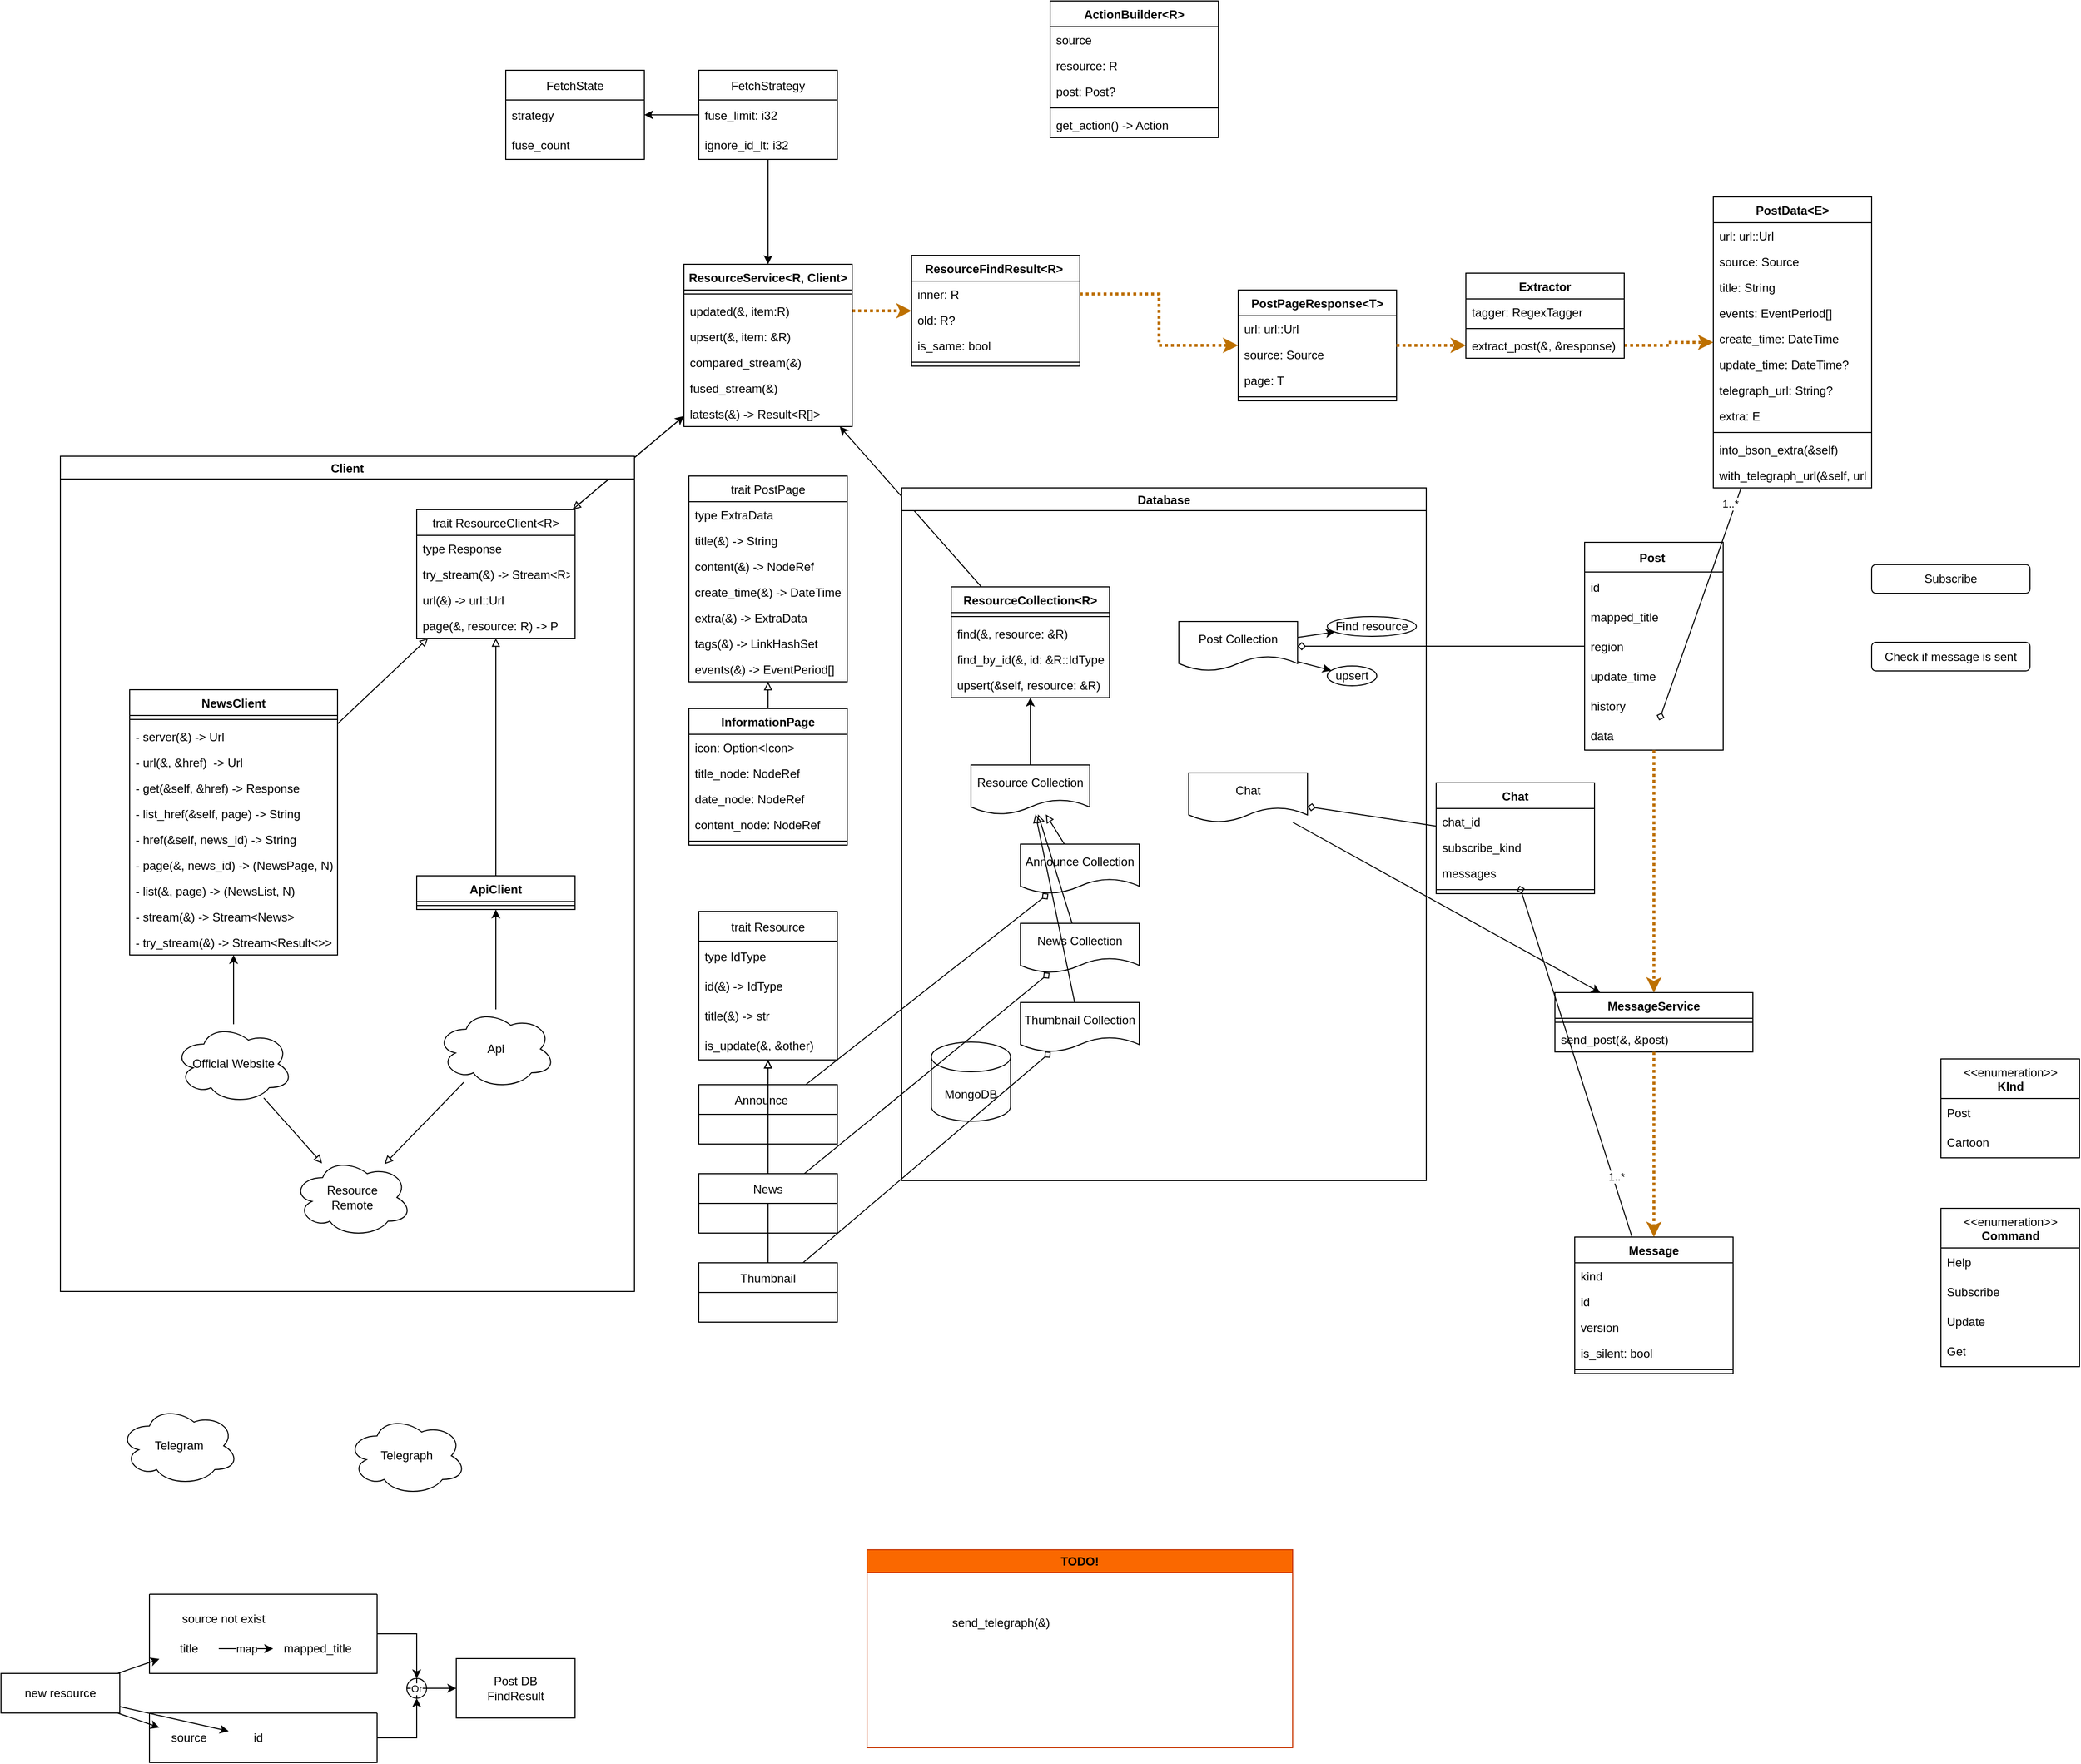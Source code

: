 <mxfile version="16.5.1" type="device" pages="2"><diagram id="05_ucBe3g7a3Wuwq35vF" name="第1頁"><mxGraphModel dx="2475" dy="2307" grid="1" gridSize="10" guides="1" tooltips="1" connect="1" arrows="1" fold="1" page="1" pageScale="1" pageWidth="827" pageHeight="1169" math="0" shadow="0"><root><mxCell id="0"/><mxCell id="1" parent="0"/><mxCell id="22" style="edgeStyle=none;html=1;endArrow=diamond;endFill=0;" parent="1" source="3" target="18" edge="1"><mxGeometry relative="1" as="geometry"/></mxCell><mxCell id="3" value="Post " style="swimlane;fontStyle=1;childLayout=stackLayout;horizontal=1;startSize=30;horizontalStack=0;resizeParent=1;resizeParentMax=0;resizeLast=0;collapsible=1;marginBottom=0;" parent="1" vertex="1"><mxGeometry x="910" y="37" width="140" height="210" as="geometry"/></mxCell><mxCell id="4" value="id " style="text;strokeColor=none;fillColor=none;align=left;verticalAlign=middle;spacingLeft=4;spacingRight=4;overflow=hidden;points=[[0,0.5],[1,0.5]];portConstraint=eastwest;rotatable=0;" parent="3" vertex="1"><mxGeometry y="30" width="140" height="30" as="geometry"/></mxCell><mxCell id="6" value="mapped_title" style="text;strokeColor=none;fillColor=none;align=left;verticalAlign=middle;spacingLeft=4;spacingRight=4;overflow=hidden;points=[[0,0.5],[1,0.5]];portConstraint=eastwest;rotatable=0;" parent="3" vertex="1"><mxGeometry y="60" width="140" height="30" as="geometry"/></mxCell><mxCell id="7" value="region" style="text;strokeColor=none;fillColor=none;align=left;verticalAlign=middle;spacingLeft=4;spacingRight=4;overflow=hidden;points=[[0,0.5],[1,0.5]];portConstraint=eastwest;rotatable=0;" parent="3" vertex="1"><mxGeometry y="90" width="140" height="30" as="geometry"/></mxCell><mxCell id="10" value="update_time" style="text;strokeColor=none;fillColor=none;align=left;verticalAlign=middle;spacingLeft=4;spacingRight=4;overflow=hidden;points=[[0,0.5],[1,0.5]];portConstraint=eastwest;rotatable=0;" parent="3" vertex="1"><mxGeometry y="120" width="140" height="30" as="geometry"/></mxCell><mxCell id="11" value="history" style="text;strokeColor=none;fillColor=none;align=left;verticalAlign=middle;spacingLeft=4;spacingRight=4;overflow=hidden;points=[[0,0.5],[1,0.5]];portConstraint=eastwest;rotatable=0;" parent="3" vertex="1"><mxGeometry y="150" width="140" height="30" as="geometry"/></mxCell><mxCell id="u4ASZOUQ6VJmgUnyy3Fv-147" value="data" style="text;strokeColor=none;fillColor=none;align=left;verticalAlign=middle;spacingLeft=4;spacingRight=4;overflow=hidden;points=[[0,0.5],[1,0.5]];portConstraint=eastwest;rotatable=0;" parent="3" vertex="1"><mxGeometry y="180" width="140" height="30" as="geometry"/></mxCell><mxCell id="16" value="MongoDB" style="shape=cylinder3;whiteSpace=wrap;html=1;boundedLbl=1;backgroundOutline=1;size=15;" parent="1" vertex="1"><mxGeometry x="250" y="542" width="80" height="80" as="geometry"/></mxCell><mxCell id="26" style="edgeStyle=none;html=1;endArrow=classic;endFill=1;" parent="1" source="18" target="25" edge="1"><mxGeometry relative="1" as="geometry"/></mxCell><mxCell id="28" style="edgeStyle=none;html=1;endArrow=classic;endFill=1;" parent="1" source="18" target="27" edge="1"><mxGeometry relative="1" as="geometry"/></mxCell><mxCell id="18" value="Post Collection" style="shape=document;whiteSpace=wrap;html=1;boundedLbl=1;" parent="1" vertex="1"><mxGeometry x="500" y="117" width="120" height="50" as="geometry"/></mxCell><mxCell id="h-D_1fbV4tgmsME6HEUa-152" value="" style="edgeStyle=none;rounded=0;orthogonalLoop=1;jettySize=auto;html=1;endArrow=block;endFill=0;" parent="1" source="24" target="120" edge="1"><mxGeometry relative="1" as="geometry"/></mxCell><mxCell id="24" value="Announce Collection" style="shape=document;whiteSpace=wrap;html=1;boundedLbl=1;" parent="1" vertex="1"><mxGeometry x="340" y="342" width="120" height="50" as="geometry"/></mxCell><mxCell id="25" value="Find resource" style="ellipse;whiteSpace=wrap;html=1;" parent="1" vertex="1"><mxGeometry x="650" y="112" width="90" height="20" as="geometry"/></mxCell><mxCell id="27" value="upsert" style="ellipse;whiteSpace=wrap;html=1;" parent="1" vertex="1"><mxGeometry x="650" y="162" width="50" height="20" as="geometry"/></mxCell><mxCell id="34" value="trait Resource" style="swimlane;fontStyle=0;childLayout=stackLayout;horizontal=1;startSize=30;horizontalStack=0;resizeParent=1;resizeParentMax=0;resizeLast=0;collapsible=1;marginBottom=0;" parent="1" vertex="1"><mxGeometry x="15" y="410" width="140" height="150" as="geometry"/></mxCell><mxCell id="35" value="type IdType" style="text;strokeColor=none;fillColor=none;align=left;verticalAlign=middle;spacingLeft=4;spacingRight=4;overflow=hidden;points=[[0,0.5],[1,0.5]];portConstraint=eastwest;rotatable=0;" parent="34" vertex="1"><mxGeometry y="30" width="140" height="30" as="geometry"/></mxCell><mxCell id="36" value="id(&amp;) -&gt; IdType" style="text;strokeColor=none;fillColor=none;align=left;verticalAlign=middle;spacingLeft=4;spacingRight=4;overflow=hidden;points=[[0,0.5],[1,0.5]];portConstraint=eastwest;rotatable=0;" parent="34" vertex="1"><mxGeometry y="60" width="140" height="30" as="geometry"/></mxCell><mxCell id="37" value="title(&amp;) -&gt; str" style="text;strokeColor=none;fillColor=none;align=left;verticalAlign=middle;spacingLeft=4;spacingRight=4;overflow=hidden;points=[[0,0.5],[1,0.5]];portConstraint=eastwest;rotatable=0;" parent="34" vertex="1"><mxGeometry y="90" width="140" height="30" as="geometry"/></mxCell><mxCell id="42" value="is_update(&amp;, &amp;other)" style="text;strokeColor=none;fillColor=none;align=left;verticalAlign=middle;spacingLeft=4;spacingRight=4;overflow=hidden;points=[[0,0.5],[1,0.5]];portConstraint=eastwest;rotatable=0;" parent="34" vertex="1"><mxGeometry y="120" width="140" height="30" as="geometry"/></mxCell><mxCell id="60" style="edgeStyle=none;html=1;endArrow=diamond;endFill=0;" parent="1" source="44" target="24" edge="1"><mxGeometry relative="1" as="geometry"/></mxCell><mxCell id="h-D_1fbV4tgmsME6HEUa-147" style="edgeStyle=none;rounded=0;orthogonalLoop=1;jettySize=auto;html=1;endArrow=block;endFill=0;" parent="1" source="44" target="34" edge="1"><mxGeometry relative="1" as="geometry"/></mxCell><mxCell id="44" value="Announce    " style="swimlane;fontStyle=0;childLayout=stackLayout;horizontal=1;startSize=30;horizontalStack=0;resizeParent=1;resizeParentMax=0;resizeLast=0;collapsible=1;marginBottom=0;" parent="1" vertex="1"><mxGeometry x="15" y="585" width="140" height="60" as="geometry"/></mxCell><mxCell id="62" style="edgeStyle=none;html=1;endArrow=diamond;endFill=0;" parent="1" source="48" target="58" edge="1"><mxGeometry relative="1" as="geometry"><mxPoint x="80" y="1120" as="targetPoint"/></mxGeometry></mxCell><mxCell id="h-D_1fbV4tgmsME6HEUa-149" style="edgeStyle=none;rounded=0;orthogonalLoop=1;jettySize=auto;html=1;endArrow=block;endFill=0;" parent="1" source="48" target="34" edge="1"><mxGeometry relative="1" as="geometry"/></mxCell><mxCell id="48" value="Thumbnail" style="swimlane;fontStyle=0;childLayout=stackLayout;horizontal=1;startSize=30;horizontalStack=0;resizeParent=1;resizeParentMax=0;resizeLast=0;collapsible=1;marginBottom=0;" parent="1" vertex="1"><mxGeometry x="15" y="765" width="140" height="60" as="geometry"/></mxCell><mxCell id="61" style="edgeStyle=none;html=1;endArrow=diamond;endFill=0;" parent="1" source="49" target="57" edge="1"><mxGeometry relative="1" as="geometry"/></mxCell><mxCell id="h-D_1fbV4tgmsME6HEUa-148" style="edgeStyle=none;rounded=0;orthogonalLoop=1;jettySize=auto;html=1;endArrow=block;endFill=0;" parent="1" source="49" target="34" edge="1"><mxGeometry relative="1" as="geometry"/></mxCell><mxCell id="49" value="News" style="swimlane;fontStyle=0;childLayout=stackLayout;horizontal=1;startSize=30;horizontalStack=0;resizeParent=1;resizeParentMax=0;resizeLast=0;collapsible=1;marginBottom=0;" parent="1" vertex="1"><mxGeometry x="15" y="675" width="140" height="60" as="geometry"/></mxCell><mxCell id="h-D_1fbV4tgmsME6HEUa-153" style="edgeStyle=none;rounded=0;orthogonalLoop=1;jettySize=auto;html=1;endArrow=block;endFill=0;" parent="1" source="57" target="120" edge="1"><mxGeometry relative="1" as="geometry"/></mxCell><mxCell id="57" value="News Collection" style="shape=document;whiteSpace=wrap;html=1;boundedLbl=1;" parent="1" vertex="1"><mxGeometry x="340" y="422" width="120" height="50" as="geometry"/></mxCell><mxCell id="h-D_1fbV4tgmsME6HEUa-154" style="edgeStyle=none;rounded=0;orthogonalLoop=1;jettySize=auto;html=1;endArrow=block;endFill=0;" parent="1" source="58" target="120" edge="1"><mxGeometry relative="1" as="geometry"/></mxCell><mxCell id="58" value="Thumbnail Collection" style="shape=document;whiteSpace=wrap;html=1;boundedLbl=1;" parent="1" vertex="1"><mxGeometry x="340" y="502" width="120" height="50" as="geometry"/></mxCell><mxCell id="68" value="ResourceCollection&lt;R&gt;" style="swimlane;fontStyle=1;align=center;verticalAlign=top;childLayout=stackLayout;horizontal=1;startSize=26;horizontalStack=0;resizeParent=1;resizeParentMax=0;resizeLast=0;collapsible=1;marginBottom=0;" parent="1" vertex="1"><mxGeometry x="270" y="82" width="160" height="112" as="geometry"/></mxCell><mxCell id="70" value="" style="line;strokeWidth=1;fillColor=none;align=left;verticalAlign=middle;spacingTop=-1;spacingLeft=3;spacingRight=3;rotatable=0;labelPosition=right;points=[];portConstraint=eastwest;" parent="68" vertex="1"><mxGeometry y="26" width="160" height="8" as="geometry"/></mxCell><mxCell id="71" value="find(&amp;, resource: &amp;R)" style="text;strokeColor=none;fillColor=none;align=left;verticalAlign=top;spacingLeft=4;spacingRight=4;overflow=hidden;rotatable=0;points=[[0,0.5],[1,0.5]];portConstraint=eastwest;" parent="68" vertex="1"><mxGeometry y="34" width="160" height="26" as="geometry"/></mxCell><mxCell id="75" value="find_by_id(&amp;, id: &amp;R::IdType)" style="text;strokeColor=none;fillColor=none;align=left;verticalAlign=top;spacingLeft=4;spacingRight=4;overflow=hidden;rotatable=0;points=[[0,0.5],[1,0.5]];portConstraint=eastwest;" parent="68" vertex="1"><mxGeometry y="60" width="160" height="26" as="geometry"/></mxCell><mxCell id="115" value="upsert(&amp;self, resource: &amp;R)" style="text;strokeColor=none;fillColor=none;align=left;verticalAlign=top;spacingLeft=4;spacingRight=4;overflow=hidden;rotatable=0;points=[[0,0.5],[1,0.5]];portConstraint=eastwest;" parent="68" vertex="1"><mxGeometry y="86" width="160" height="26" as="geometry"/></mxCell><mxCell id="h-D_1fbV4tgmsME6HEUa-158" style="rounded=0;orthogonalLoop=1;jettySize=auto;html=1;endArrow=block;endFill=0;" parent="1" source="77" target="103" edge="1"><mxGeometry relative="1" as="geometry"/></mxCell><mxCell id="8w11_aDubKy_7sADGmn2-196" style="edgeStyle=orthogonalEdgeStyle;rounded=0;orthogonalLoop=1;jettySize=auto;html=1;dashed=1;fillColor=#f0a30a;strokeColor=#BD7000;strokeWidth=3;dashPattern=1 1;" parent="1" source="82" target="xtPWgNv6KUQxsMDddOdX-130" edge="1"><mxGeometry relative="1" as="geometry"><mxPoint x="240" y="-300" as="targetPoint"/></mxGeometry></mxCell><mxCell id="77" value="ResourceService&lt;R, Client&gt;" style="swimlane;fontStyle=1;align=center;verticalAlign=top;childLayout=stackLayout;horizontal=1;startSize=26;horizontalStack=0;resizeParent=1;resizeParentMax=0;resizeLast=0;collapsible=1;marginBottom=0;" parent="1" vertex="1"><mxGeometry y="-244" width="170" height="164" as="geometry"/></mxCell><mxCell id="81" value="" style="line;strokeWidth=1;fillColor=none;align=left;verticalAlign=middle;spacingTop=-1;spacingLeft=3;spacingRight=3;rotatable=0;labelPosition=right;points=[];portConstraint=eastwest;" parent="77" vertex="1"><mxGeometry y="26" width="170" height="8" as="geometry"/></mxCell><mxCell id="82" value="updated(&amp;, item:R)" style="text;strokeColor=none;fillColor=none;align=left;verticalAlign=top;spacingLeft=4;spacingRight=4;overflow=hidden;rotatable=0;points=[[0,0.5],[1,0.5]];portConstraint=eastwest;" parent="77" vertex="1"><mxGeometry y="34" width="170" height="26" as="geometry"/></mxCell><mxCell id="94" value="upsert(&amp;, item: &amp;R)" style="text;strokeColor=none;fillColor=none;align=left;verticalAlign=top;spacingLeft=4;spacingRight=4;overflow=hidden;rotatable=0;points=[[0,0.5],[1,0.5]];portConstraint=eastwest;" parent="77" vertex="1"><mxGeometry y="60" width="170" height="26" as="geometry"/></mxCell><mxCell id="117" value="compared_stream(&amp;)" style="text;strokeColor=none;fillColor=none;align=left;verticalAlign=top;spacingLeft=4;spacingRight=4;overflow=hidden;rotatable=0;points=[[0,0.5],[1,0.5]];portConstraint=eastwest;" parent="77" vertex="1"><mxGeometry y="86" width="170" height="26" as="geometry"/></mxCell><mxCell id="118" value="fused_stream(&amp;)" style="text;strokeColor=none;fillColor=none;align=left;verticalAlign=top;spacingLeft=4;spacingRight=4;overflow=hidden;rotatable=0;points=[[0,0.5],[1,0.5]];portConstraint=eastwest;" parent="77" vertex="1"><mxGeometry y="112" width="170" height="26" as="geometry"/></mxCell><mxCell id="95" value="latests(&amp;) -&gt; Result&lt;R[]&gt;" style="text;strokeColor=none;fillColor=none;align=left;verticalAlign=top;spacingLeft=4;spacingRight=4;overflow=hidden;rotatable=0;points=[[0,0.5],[1,0.5]];portConstraint=eastwest;" parent="77" vertex="1"><mxGeometry y="138" width="170" height="26" as="geometry"/></mxCell><mxCell id="86" style="edgeStyle=none;html=1;endArrow=classic;endFill=1;" parent="1" source="68" target="77" edge="1"><mxGeometry relative="1" as="geometry"><mxPoint x="1044.778" y="452" as="sourcePoint"/></mxGeometry></mxCell><mxCell id="112" style="edgeStyle=none;html=1;endArrow=classic;endFill=1;" parent="1" source="96" target="77" edge="1"><mxGeometry relative="1" as="geometry"/></mxCell><mxCell id="114" style="edgeStyle=none;html=1;endArrow=classic;endFill=1;" parent="1" source="96" target="100" edge="1"><mxGeometry relative="1" as="geometry"/></mxCell><mxCell id="96" value="FetchStrategy" style="swimlane;fontStyle=0;childLayout=stackLayout;horizontal=1;startSize=30;horizontalStack=0;resizeParent=1;resizeParentMax=0;resizeLast=0;collapsible=1;marginBottom=0;" parent="1" vertex="1"><mxGeometry x="15" y="-440" width="140" height="90" as="geometry"/></mxCell><mxCell id="97" value="fuse_limit: i32 " style="text;strokeColor=none;fillColor=none;align=left;verticalAlign=middle;spacingLeft=4;spacingRight=4;overflow=hidden;points=[[0,0.5],[1,0.5]];portConstraint=eastwest;rotatable=0;" parent="96" vertex="1"><mxGeometry y="30" width="140" height="30" as="geometry"/></mxCell><mxCell id="98" value="ignore_id_lt: i32" style="text;strokeColor=none;fillColor=none;align=left;verticalAlign=middle;spacingLeft=4;spacingRight=4;overflow=hidden;points=[[0,0.5],[1,0.5]];portConstraint=eastwest;rotatable=0;" parent="96" vertex="1"><mxGeometry y="60" width="140" height="30" as="geometry"/></mxCell><mxCell id="100" value="FetchState" style="swimlane;fontStyle=0;childLayout=stackLayout;horizontal=1;startSize=30;horizontalStack=0;resizeParent=1;resizeParentMax=0;resizeLast=0;collapsible=1;marginBottom=0;" parent="1" vertex="1"><mxGeometry x="-180" y="-440" width="140" height="90" as="geometry"/></mxCell><mxCell id="101" value="strategy" style="text;strokeColor=none;fillColor=none;align=left;verticalAlign=middle;spacingLeft=4;spacingRight=4;overflow=hidden;points=[[0,0.5],[1,0.5]];portConstraint=eastwest;rotatable=0;" parent="100" vertex="1"><mxGeometry y="30" width="140" height="30" as="geometry"/></mxCell><mxCell id="102" value="fuse_count" style="text;strokeColor=none;fillColor=none;align=left;verticalAlign=middle;spacingLeft=4;spacingRight=4;overflow=hidden;points=[[0,0.5],[1,0.5]];portConstraint=eastwest;rotatable=0;" parent="100" vertex="1"><mxGeometry y="60" width="140" height="30" as="geometry"/></mxCell><mxCell id="109" style="edgeStyle=none;html=1;endArrow=classic;endFill=1;" parent="1" source="103" target="77" edge="1"><mxGeometry relative="1" as="geometry"/></mxCell><mxCell id="103" value="trait ResourceClient&lt;R&gt;" style="swimlane;fontStyle=0;align=center;verticalAlign=top;childLayout=stackLayout;horizontal=1;startSize=26;horizontalStack=0;resizeParent=1;resizeParentMax=0;resizeLast=0;collapsible=1;marginBottom=0;" parent="1" vertex="1"><mxGeometry x="-270" y="4" width="160" height="130" as="geometry"/></mxCell><mxCell id="106" value="type Response" style="text;strokeColor=none;fillColor=none;align=left;verticalAlign=top;spacingLeft=4;spacingRight=4;overflow=hidden;rotatable=0;points=[[0,0.5],[1,0.5]];portConstraint=eastwest;" parent="103" vertex="1"><mxGeometry y="26" width="160" height="26" as="geometry"/></mxCell><mxCell id="107" value="try_stream(&amp;) -&gt; Stream&lt;R&gt;" style="text;strokeColor=none;fillColor=none;align=left;verticalAlign=top;spacingLeft=4;spacingRight=4;overflow=hidden;rotatable=0;points=[[0,0.5],[1,0.5]];portConstraint=eastwest;" parent="103" vertex="1"><mxGeometry y="52" width="160" height="26" as="geometry"/></mxCell><mxCell id="8w11_aDubKy_7sADGmn2-132" value="url(&amp;) -&gt; url::Url" style="text;strokeColor=none;fillColor=none;align=left;verticalAlign=top;spacingLeft=4;spacingRight=4;overflow=hidden;rotatable=0;points=[[0,0.5],[1,0.5]];portConstraint=eastwest;" parent="103" vertex="1"><mxGeometry y="78" width="160" height="26" as="geometry"/></mxCell><mxCell id="116" value="page(&amp;, resource: R) -&gt; P" style="text;strokeColor=none;fillColor=none;align=left;verticalAlign=top;spacingLeft=4;spacingRight=4;overflow=hidden;rotatable=0;points=[[0,0.5],[1,0.5]];portConstraint=eastwest;" parent="103" vertex="1"><mxGeometry y="104" width="160" height="26" as="geometry"/></mxCell><mxCell id="130" style="edgeStyle=none;html=1;endArrow=classic;endFill=1;" parent="1" source="120" target="68" edge="1"><mxGeometry relative="1" as="geometry"/></mxCell><mxCell id="120" value="Resource Collection" style="shape=document;whiteSpace=wrap;html=1;boundedLbl=1;" parent="1" vertex="1"><mxGeometry x="290" y="262" width="120" height="50" as="geometry"/></mxCell><mxCell id="El6kmW_QDHHraQ5P96R9-144" style="edgeStyle=none;rounded=0;orthogonalLoop=1;jettySize=auto;html=1;" parent="1" source="El6kmW_QDHHraQ5P96R9-131" target="El6kmW_QDHHraQ5P96R9-141" edge="1"><mxGeometry relative="1" as="geometry"/></mxCell><mxCell id="h-D_1fbV4tgmsME6HEUa-151" style="edgeStyle=none;rounded=0;orthogonalLoop=1;jettySize=auto;html=1;endArrow=block;endFill=0;" parent="1" source="El6kmW_QDHHraQ5P96R9-131" target="h-D_1fbV4tgmsME6HEUa-140" edge="1"><mxGeometry relative="1" as="geometry"/></mxCell><mxCell id="El6kmW_QDHHraQ5P96R9-131" value="Api" style="ellipse;shape=cloud;whiteSpace=wrap;html=1;" parent="1" vertex="1"><mxGeometry x="-250" y="509" width="120" height="80" as="geometry"/></mxCell><mxCell id="El6kmW_QDHHraQ5P96R9-137" style="rounded=0;orthogonalLoop=1;jettySize=auto;html=1;" parent="1" source="El6kmW_QDHHraQ5P96R9-132" target="El6kmW_QDHHraQ5P96R9-133" edge="1"><mxGeometry relative="1" as="geometry"/></mxCell><mxCell id="h-D_1fbV4tgmsME6HEUa-150" style="edgeStyle=none;rounded=0;orthogonalLoop=1;jettySize=auto;html=1;endArrow=block;endFill=0;" parent="1" source="El6kmW_QDHHraQ5P96R9-132" target="h-D_1fbV4tgmsME6HEUa-140" edge="1"><mxGeometry relative="1" as="geometry"/></mxCell><mxCell id="El6kmW_QDHHraQ5P96R9-132" value="Official Website" style="ellipse;shape=cloud;whiteSpace=wrap;html=1;" parent="1" vertex="1"><mxGeometry x="-515" y="524" width="120" height="80" as="geometry"/></mxCell><mxCell id="h-D_1fbV4tgmsME6HEUa-146" style="edgeStyle=none;rounded=0;orthogonalLoop=1;jettySize=auto;html=1;endArrow=block;endFill=0;" parent="1" source="El6kmW_QDHHraQ5P96R9-133" target="103" edge="1"><mxGeometry relative="1" as="geometry"/></mxCell><mxCell id="El6kmW_QDHHraQ5P96R9-133" value="NewsClient" style="swimlane;fontStyle=1;align=center;verticalAlign=top;childLayout=stackLayout;horizontal=1;startSize=26;horizontalStack=0;resizeParent=1;resizeParentMax=0;resizeLast=0;collapsible=1;marginBottom=0;" parent="1" vertex="1"><mxGeometry x="-560" y="186" width="210" height="268" as="geometry"/></mxCell><mxCell id="El6kmW_QDHHraQ5P96R9-135" value="" style="line;strokeWidth=1;fillColor=none;align=left;verticalAlign=middle;spacingTop=-1;spacingLeft=3;spacingRight=3;rotatable=0;labelPosition=right;points=[];portConstraint=eastwest;" parent="El6kmW_QDHHraQ5P96R9-133" vertex="1"><mxGeometry y="26" width="210" height="8" as="geometry"/></mxCell><mxCell id="El6kmW_QDHHraQ5P96R9-136" value="- server(&amp;) -&gt; Url" style="text;strokeColor=none;fillColor=none;align=left;verticalAlign=top;spacingLeft=4;spacingRight=4;overflow=hidden;rotatable=0;points=[[0,0.5],[1,0.5]];portConstraint=eastwest;" parent="El6kmW_QDHHraQ5P96R9-133" vertex="1"><mxGeometry y="34" width="210" height="26" as="geometry"/></mxCell><mxCell id="El6kmW_QDHHraQ5P96R9-146" value="- url(&amp;, &amp;href)  -&gt; Url" style="text;strokeColor=none;fillColor=none;align=left;verticalAlign=top;spacingLeft=4;spacingRight=4;overflow=hidden;rotatable=0;points=[[0,0.5],[1,0.5]];portConstraint=eastwest;" parent="El6kmW_QDHHraQ5P96R9-133" vertex="1"><mxGeometry y="60" width="210" height="26" as="geometry"/></mxCell><mxCell id="El6kmW_QDHHraQ5P96R9-145" value="- get(&amp;self, &amp;href) -&gt; Response" style="text;strokeColor=none;fillColor=none;align=left;verticalAlign=top;spacingLeft=4;spacingRight=4;overflow=hidden;rotatable=0;points=[[0,0.5],[1,0.5]];portConstraint=eastwest;" parent="El6kmW_QDHHraQ5P96R9-133" vertex="1"><mxGeometry y="86" width="210" height="26" as="geometry"/></mxCell><mxCell id="El6kmW_QDHHraQ5P96R9-147" value="- list_href(&amp;self, page) -&gt; String" style="text;strokeColor=none;fillColor=none;align=left;verticalAlign=top;spacingLeft=4;spacingRight=4;overflow=hidden;rotatable=0;points=[[0,0.5],[1,0.5]];portConstraint=eastwest;" parent="El6kmW_QDHHraQ5P96R9-133" vertex="1"><mxGeometry y="112" width="210" height="26" as="geometry"/></mxCell><mxCell id="El6kmW_QDHHraQ5P96R9-149" value="- href(&amp;self, news_id) -&gt; String" style="text;strokeColor=none;fillColor=none;align=left;verticalAlign=top;spacingLeft=4;spacingRight=4;overflow=hidden;rotatable=0;points=[[0,0.5],[1,0.5]];portConstraint=eastwest;" parent="El6kmW_QDHHraQ5P96R9-133" vertex="1"><mxGeometry y="138" width="210" height="26" as="geometry"/></mxCell><mxCell id="El6kmW_QDHHraQ5P96R9-150" value="- page(&amp;, news_id) -&gt; (NewsPage, N)" style="text;strokeColor=none;fillColor=none;align=left;verticalAlign=top;spacingLeft=4;spacingRight=4;overflow=hidden;rotatable=0;points=[[0,0.5],[1,0.5]];portConstraint=eastwest;" parent="El6kmW_QDHHraQ5P96R9-133" vertex="1"><mxGeometry y="164" width="210" height="26" as="geometry"/></mxCell><mxCell id="El6kmW_QDHHraQ5P96R9-152" value="- list(&amp;, page) -&gt; (NewsList, N)" style="text;strokeColor=none;fillColor=none;align=left;verticalAlign=top;spacingLeft=4;spacingRight=4;overflow=hidden;rotatable=0;points=[[0,0.5],[1,0.5]];portConstraint=eastwest;" parent="El6kmW_QDHHraQ5P96R9-133" vertex="1"><mxGeometry y="190" width="210" height="26" as="geometry"/></mxCell><mxCell id="El6kmW_QDHHraQ5P96R9-153" value="- stream(&amp;) -&gt; Stream&lt;News&gt;" style="text;strokeColor=none;fillColor=none;align=left;verticalAlign=top;spacingLeft=4;spacingRight=4;overflow=hidden;rotatable=0;points=[[0,0.5],[1,0.5]];portConstraint=eastwest;" parent="El6kmW_QDHHraQ5P96R9-133" vertex="1"><mxGeometry y="216" width="210" height="26" as="geometry"/></mxCell><mxCell id="El6kmW_QDHHraQ5P96R9-154" value="- try_stream(&amp;) -&gt; Stream&lt;Result&lt;&gt;&gt;" style="text;strokeColor=none;fillColor=none;align=left;verticalAlign=top;spacingLeft=4;spacingRight=4;overflow=hidden;rotatable=0;points=[[0,0.5],[1,0.5]];portConstraint=eastwest;" parent="El6kmW_QDHHraQ5P96R9-133" vertex="1"><mxGeometry y="242" width="210" height="26" as="geometry"/></mxCell><mxCell id="h-D_1fbV4tgmsME6HEUa-156" style="edgeStyle=none;rounded=0;orthogonalLoop=1;jettySize=auto;html=1;endArrow=block;endFill=0;" parent="1" source="El6kmW_QDHHraQ5P96R9-141" target="103" edge="1"><mxGeometry relative="1" as="geometry"/></mxCell><mxCell id="El6kmW_QDHHraQ5P96R9-141" value="ApiClient" style="swimlane;fontStyle=1;align=center;verticalAlign=top;childLayout=stackLayout;horizontal=1;startSize=26;horizontalStack=0;resizeParent=1;resizeParentMax=0;resizeLast=0;collapsible=1;marginBottom=0;" parent="1" vertex="1"><mxGeometry x="-270" y="374" width="160" height="34" as="geometry"/></mxCell><mxCell id="El6kmW_QDHHraQ5P96R9-142" value="" style="line;strokeWidth=1;fillColor=none;align=left;verticalAlign=middle;spacingTop=-1;spacingLeft=3;spacingRight=3;rotatable=0;labelPosition=right;points=[];portConstraint=eastwest;" parent="El6kmW_QDHHraQ5P96R9-141" vertex="1"><mxGeometry y="26" width="160" height="8" as="geometry"/></mxCell><mxCell id="h-D_1fbV4tgmsME6HEUa-138" value="Telegram" style="ellipse;shape=cloud;whiteSpace=wrap;html=1;" parent="1" vertex="1"><mxGeometry x="-570" y="910" width="120" height="80" as="geometry"/></mxCell><mxCell id="h-D_1fbV4tgmsME6HEUa-139" value="Telegraph" style="ellipse;shape=cloud;whiteSpace=wrap;html=1;" parent="1" vertex="1"><mxGeometry x="-340" y="920" width="120" height="80" as="geometry"/></mxCell><mxCell id="h-D_1fbV4tgmsME6HEUa-140" value="Resource&lt;br&gt;Remote" style="ellipse;shape=cloud;whiteSpace=wrap;html=1;" parent="1" vertex="1"><mxGeometry x="-395" y="659" width="120" height="80" as="geometry"/></mxCell><mxCell id="h-D_1fbV4tgmsME6HEUa-160" value="TODO!" style="swimlane;whiteSpace=wrap;html=1;fillColor=#fa6800;fontColor=#000000;strokeColor=#C73500;" parent="1" vertex="1"><mxGeometry x="185" y="1055" width="430" height="200" as="geometry"/></mxCell><mxCell id="h-D_1fbV4tgmsME6HEUa-159" value="send_telegraph(&amp;)" style="text;strokeColor=none;fillColor=none;align=left;verticalAlign=top;spacingLeft=4;spacingRight=4;overflow=hidden;rotatable=0;points=[[0,0.5],[1,0.5]];portConstraint=eastwest;" parent="h-D_1fbV4tgmsME6HEUa-160" vertex="1"><mxGeometry x="80" y="60" width="170" height="26" as="geometry"/></mxCell><mxCell id="h-D_1fbV4tgmsME6HEUa-203" style="edgeStyle=none;rounded=0;orthogonalLoop=1;jettySize=auto;html=1;endArrow=classic;endFill=1;" parent="1" source="h-D_1fbV4tgmsME6HEUa-201" target="h-D_1fbV4tgmsME6HEUa-202" edge="1"><mxGeometry relative="1" as="geometry"/></mxCell><mxCell id="h-D_1fbV4tgmsME6HEUa-205" style="edgeStyle=none;rounded=0;orthogonalLoop=1;jettySize=auto;html=1;endArrow=classic;endFill=1;" parent="1" source="h-D_1fbV4tgmsME6HEUa-201" target="h-D_1fbV4tgmsME6HEUa-204" edge="1"><mxGeometry relative="1" as="geometry"/></mxCell><mxCell id="h-D_1fbV4tgmsME6HEUa-207" style="edgeStyle=none;rounded=0;orthogonalLoop=1;jettySize=auto;html=1;endArrow=classic;endFill=1;" parent="1" source="h-D_1fbV4tgmsME6HEUa-201" target="h-D_1fbV4tgmsME6HEUa-206" edge="1"><mxGeometry relative="1" as="geometry"/></mxCell><mxCell id="h-D_1fbV4tgmsME6HEUa-201" value="new resource" style="rounded=0;whiteSpace=wrap;html=1;fontFamily=Helvetica;fontSize=12;fontColor=default;align=center;strokeColor=default;fillColor=default;" parent="1" vertex="1"><mxGeometry x="-690" y="1180" width="120" height="40" as="geometry"/></mxCell><mxCell id="h-D_1fbV4tgmsME6HEUa-209" value="map" style="edgeStyle=none;rounded=0;orthogonalLoop=1;jettySize=auto;html=1;endArrow=classic;endFill=1;" parent="1" source="h-D_1fbV4tgmsME6HEUa-202" target="h-D_1fbV4tgmsME6HEUa-208" edge="1"><mxGeometry relative="1" as="geometry"/></mxCell><mxCell id="h-D_1fbV4tgmsME6HEUa-202" value="title" style="text;html=1;strokeColor=none;fillColor=none;align=center;verticalAlign=middle;whiteSpace=wrap;rounded=0;" parent="1" vertex="1"><mxGeometry x="-530" y="1140" width="60" height="30" as="geometry"/></mxCell><mxCell id="h-D_1fbV4tgmsME6HEUa-208" value="mapped_title" style="text;html=1;strokeColor=none;fillColor=none;align=center;verticalAlign=middle;whiteSpace=wrap;rounded=0;" parent="1" vertex="1"><mxGeometry x="-415" y="1140" width="90" height="30" as="geometry"/></mxCell><mxCell id="h-D_1fbV4tgmsME6HEUa-215" style="edgeStyle=orthogonalEdgeStyle;rounded=0;orthogonalLoop=1;jettySize=auto;html=1;entryX=0.5;entryY=1;entryDx=0;entryDy=0;fontSize=10;endArrow=classic;endFill=1;" parent="1" source="h-D_1fbV4tgmsME6HEUa-211" target="h-D_1fbV4tgmsME6HEUa-213" edge="1"><mxGeometry relative="1" as="geometry"/></mxCell><mxCell id="h-D_1fbV4tgmsME6HEUa-211" value="" style="swimlane;startSize=0;" parent="1" vertex="1"><mxGeometry x="-540" y="1220" width="230" height="50" as="geometry"/></mxCell><mxCell id="h-D_1fbV4tgmsME6HEUa-204" value="id" style="text;html=1;strokeColor=none;fillColor=none;align=center;verticalAlign=middle;whiteSpace=wrap;rounded=0;" parent="h-D_1fbV4tgmsME6HEUa-211" vertex="1"><mxGeometry x="80" y="10" width="60" height="30" as="geometry"/></mxCell><mxCell id="h-D_1fbV4tgmsME6HEUa-206" value="source" style="text;html=1;strokeColor=none;fillColor=none;align=center;verticalAlign=middle;whiteSpace=wrap;rounded=0;" parent="h-D_1fbV4tgmsME6HEUa-211" vertex="1"><mxGeometry x="10" y="10" width="60" height="30" as="geometry"/></mxCell><mxCell id="h-D_1fbV4tgmsME6HEUa-214" style="edgeStyle=orthogonalEdgeStyle;rounded=0;orthogonalLoop=1;jettySize=auto;html=1;entryX=0.5;entryY=0;entryDx=0;entryDy=0;fontSize=10;endArrow=classic;endFill=1;" parent="1" source="h-D_1fbV4tgmsME6HEUa-212" target="h-D_1fbV4tgmsME6HEUa-213" edge="1"><mxGeometry relative="1" as="geometry"/></mxCell><mxCell id="h-D_1fbV4tgmsME6HEUa-212" value="" style="swimlane;startSize=0;" parent="1" vertex="1"><mxGeometry x="-540" y="1100" width="230" height="80" as="geometry"/></mxCell><mxCell id="u4ASZOUQ6VJmgUnyy3Fv-148" value="source not exist" style="text;html=1;strokeColor=none;fillColor=none;align=center;verticalAlign=middle;whiteSpace=wrap;rounded=0;" parent="h-D_1fbV4tgmsME6HEUa-212" vertex="1"><mxGeometry x="30" y="10" width="90" height="30" as="geometry"/></mxCell><mxCell id="h-D_1fbV4tgmsME6HEUa-220" value="" style="edgeStyle=orthogonalEdgeStyle;rounded=0;orthogonalLoop=1;jettySize=auto;html=1;fontSize=10;endArrow=classic;endFill=1;" parent="1" source="h-D_1fbV4tgmsME6HEUa-213" target="h-D_1fbV4tgmsME6HEUa-219" edge="1"><mxGeometry relative="1" as="geometry"/></mxCell><mxCell id="h-D_1fbV4tgmsME6HEUa-213" value="Or" style="shape=orEllipse;perimeter=ellipsePerimeter;whiteSpace=wrap;html=1;backgroundOutline=1;labelBackgroundColor=default;fontSize=10;" parent="1" vertex="1"><mxGeometry x="-280" y="1185" width="20" height="20" as="geometry"/></mxCell><mxCell id="h-D_1fbV4tgmsME6HEUa-219" value="Post DB&lt;br&gt;FindResult" style="rounded=0;whiteSpace=wrap;html=1;" parent="1" vertex="1"><mxGeometry x="-230" y="1165" width="120" height="60" as="geometry"/></mxCell><mxCell id="u4ASZOUQ6VJmgUnyy3Fv-144" value="" style="edgeStyle=none;rounded=0;orthogonalLoop=1;jettySize=auto;html=1;endArrow=diamond;endFill=0;" parent="1" source="8w11_aDubKy_7sADGmn2-174" target="u4ASZOUQ6VJmgUnyy3Fv-147" edge="1"><mxGeometry relative="1" as="geometry"/></mxCell><mxCell id="u4ASZOUQ6VJmgUnyy3Fv-145" value="1..*" style="edgeLabel;html=1;align=center;verticalAlign=middle;resizable=0;points=[];" parent="u4ASZOUQ6VJmgUnyy3Fv-144" vertex="1" connectable="0"><mxGeometry x="-0.739" relative="1" as="geometry"><mxPoint x="-1" y="-15" as="offset"/></mxGeometry></mxCell><mxCell id="jsRH4PggN6Xl_QI9CXrq-132" style="rounded=0;orthogonalLoop=1;jettySize=auto;html=1;dashed=1;dashPattern=1 1;strokeWidth=3;fillColor=#f0a30a;strokeColor=#BD7000;edgeStyle=orthogonalEdgeStyle;" edge="1" parent="1" source="xtPWgNv6KUQxsMDddOdX-138" target="8w11_aDubKy_7sADGmn2-145"><mxGeometry relative="1" as="geometry"><mxPoint x="430" y="-300" as="sourcePoint"/></mxGeometry></mxCell><mxCell id="xtPWgNv6KUQxsMDddOdX-130" value="ResourceFindResult&lt;R&gt; " style="swimlane;fontStyle=1;align=center;verticalAlign=top;childLayout=stackLayout;horizontal=1;startSize=26;horizontalStack=0;resizeParent=1;resizeParentMax=0;resizeLast=0;collapsible=1;marginBottom=0;" parent="1" vertex="1"><mxGeometry x="230" y="-253" width="170" height="112" as="geometry"/></mxCell><mxCell id="xtPWgNv6KUQxsMDddOdX-138" value="inner: R" style="text;strokeColor=none;fillColor=none;align=left;verticalAlign=top;spacingLeft=4;spacingRight=4;overflow=hidden;rotatable=0;points=[[0,0.5],[1,0.5]];portConstraint=eastwest;" parent="xtPWgNv6KUQxsMDddOdX-130" vertex="1"><mxGeometry y="26" width="170" height="26" as="geometry"/></mxCell><mxCell id="jsRH4PggN6Xl_QI9CXrq-130" value="old: R?" style="text;strokeColor=none;fillColor=none;align=left;verticalAlign=top;spacingLeft=4;spacingRight=4;overflow=hidden;rotatable=0;points=[[0,0.5],[1,0.5]];portConstraint=eastwest;" vertex="1" parent="xtPWgNv6KUQxsMDddOdX-130"><mxGeometry y="52" width="170" height="26" as="geometry"/></mxCell><mxCell id="jsRH4PggN6Xl_QI9CXrq-131" value="is_same: bool" style="text;strokeColor=none;fillColor=none;align=left;verticalAlign=top;spacingLeft=4;spacingRight=4;overflow=hidden;rotatable=0;points=[[0,0.5],[1,0.5]];portConstraint=eastwest;" vertex="1" parent="xtPWgNv6KUQxsMDddOdX-130"><mxGeometry y="78" width="170" height="26" as="geometry"/></mxCell><mxCell id="xtPWgNv6KUQxsMDddOdX-131" value="" style="line;strokeWidth=1;fillColor=none;align=left;verticalAlign=middle;spacingTop=-1;spacingLeft=3;spacingRight=3;rotatable=0;labelPosition=right;points=[];portConstraint=eastwest;" parent="xtPWgNv6KUQxsMDddOdX-130" vertex="1"><mxGeometry y="104" width="170" height="8" as="geometry"/></mxCell><mxCell id="xtPWgNv6KUQxsMDddOdX-140" value="Database" style="swimlane;dropTarget=0;" parent="1" vertex="1"><mxGeometry x="220" y="-18" width="530" height="700" as="geometry"/></mxCell><mxCell id="xtPWgNv6KUQxsMDddOdX-141" value="Client" style="swimlane;dropTarget=0;" parent="1" vertex="1"><mxGeometry x="-630" y="-50" width="580" height="844" as="geometry"/></mxCell><mxCell id="8w11_aDubKy_7sADGmn2-145" value="PostPageResponse&lt;T&gt;" style="swimlane;fontStyle=1;align=center;verticalAlign=top;childLayout=stackLayout;horizontal=1;startSize=26;horizontalStack=0;resizeParent=1;resizeParentMax=0;resizeLast=0;collapsible=1;marginBottom=0;" parent="1" vertex="1"><mxGeometry x="560" y="-218" width="160" height="112" as="geometry"/></mxCell><mxCell id="8w11_aDubKy_7sADGmn2-178" value="url: url::Url" style="text;strokeColor=none;fillColor=none;align=left;verticalAlign=top;spacingLeft=4;spacingRight=4;overflow=hidden;rotatable=0;points=[[0,0.5],[1,0.5]];portConstraint=eastwest;" parent="8w11_aDubKy_7sADGmn2-145" vertex="1"><mxGeometry y="26" width="160" height="26" as="geometry"/></mxCell><mxCell id="8w11_aDubKy_7sADGmn2-147" value="source: Source" style="text;strokeColor=none;fillColor=none;align=left;verticalAlign=top;spacingLeft=4;spacingRight=4;overflow=hidden;rotatable=0;points=[[0,0.5],[1,0.5]];portConstraint=eastwest;" parent="8w11_aDubKy_7sADGmn2-145" vertex="1"><mxGeometry y="52" width="160" height="26" as="geometry"/></mxCell><mxCell id="8w11_aDubKy_7sADGmn2-149" value="page: T" style="text;strokeColor=none;fillColor=none;align=left;verticalAlign=top;spacingLeft=4;spacingRight=4;overflow=hidden;rotatable=0;points=[[0,0.5],[1,0.5]];portConstraint=eastwest;" parent="8w11_aDubKy_7sADGmn2-145" vertex="1"><mxGeometry y="78" width="160" height="26" as="geometry"/></mxCell><mxCell id="8w11_aDubKy_7sADGmn2-146" value="" style="line;strokeWidth=1;fillColor=none;align=left;verticalAlign=middle;spacingTop=-1;spacingLeft=3;spacingRight=3;rotatable=0;labelPosition=right;points=[];portConstraint=eastwest;" parent="8w11_aDubKy_7sADGmn2-145" vertex="1"><mxGeometry y="104" width="160" height="8" as="geometry"/></mxCell><mxCell id="8w11_aDubKy_7sADGmn2-151" value="InformationPage" style="swimlane;fontStyle=1;align=center;verticalAlign=top;childLayout=stackLayout;horizontal=1;startSize=26;horizontalStack=0;resizeParent=1;resizeParentMax=0;resizeLast=0;collapsible=1;marginBottom=0;" parent="1" vertex="1"><mxGeometry x="5" y="205" width="160" height="138" as="geometry"/></mxCell><mxCell id="8w11_aDubKy_7sADGmn2-152" value="icon: Option&lt;Icon&gt;" style="text;strokeColor=none;fillColor=none;align=left;verticalAlign=top;spacingLeft=4;spacingRight=4;overflow=hidden;rotatable=0;points=[[0,0.5],[1,0.5]];portConstraint=eastwest;" parent="8w11_aDubKy_7sADGmn2-151" vertex="1"><mxGeometry y="26" width="160" height="26" as="geometry"/></mxCell><mxCell id="8w11_aDubKy_7sADGmn2-153" value="title_node: NodeRef" style="text;strokeColor=none;fillColor=none;align=left;verticalAlign=top;spacingLeft=4;spacingRight=4;overflow=hidden;rotatable=0;points=[[0,0.5],[1,0.5]];portConstraint=eastwest;" parent="8w11_aDubKy_7sADGmn2-151" vertex="1"><mxGeometry y="52" width="160" height="26" as="geometry"/></mxCell><mxCell id="8w11_aDubKy_7sADGmn2-154" value="date_node: NodeRef" style="text;strokeColor=none;fillColor=none;align=left;verticalAlign=top;spacingLeft=4;spacingRight=4;overflow=hidden;rotatable=0;points=[[0,0.5],[1,0.5]];portConstraint=eastwest;" parent="8w11_aDubKy_7sADGmn2-151" vertex="1"><mxGeometry y="78" width="160" height="26" as="geometry"/></mxCell><mxCell id="8w11_aDubKy_7sADGmn2-156" value="content_node: NodeRef" style="text;strokeColor=none;fillColor=none;align=left;verticalAlign=top;spacingLeft=4;spacingRight=4;overflow=hidden;rotatable=0;points=[[0,0.5],[1,0.5]];portConstraint=eastwest;" parent="8w11_aDubKy_7sADGmn2-151" vertex="1"><mxGeometry y="104" width="160" height="26" as="geometry"/></mxCell><mxCell id="8w11_aDubKy_7sADGmn2-155" value="" style="line;strokeWidth=1;fillColor=none;align=left;verticalAlign=middle;spacingTop=-1;spacingLeft=3;spacingRight=3;rotatable=0;labelPosition=right;points=[];portConstraint=eastwest;" parent="8w11_aDubKy_7sADGmn2-151" vertex="1"><mxGeometry y="130" width="160" height="8" as="geometry"/></mxCell><mxCell id="8w11_aDubKy_7sADGmn2-188" style="edgeStyle=orthogonalEdgeStyle;rounded=0;orthogonalLoop=1;jettySize=auto;html=1;dashed=1;fillColor=#f0a30a;strokeColor=#BD7000;strokeWidth=3;dashPattern=1 1;" parent="1" source="8w11_aDubKy_7sADGmn2-145" target="8w11_aDubKy_7sADGmn2-173" edge="1"><mxGeometry relative="1" as="geometry"><mxPoint x="550" y="-300" as="sourcePoint"/></mxGeometry></mxCell><mxCell id="8w11_aDubKy_7sADGmn2-157" value="trait PostPage" style="swimlane;fontStyle=0;align=center;verticalAlign=top;childLayout=stackLayout;horizontal=1;startSize=26;horizontalStack=0;resizeParent=1;resizeParentMax=0;resizeLast=0;collapsible=1;marginBottom=0;" parent="1" vertex="1"><mxGeometry x="5" y="-30" width="160" height="208" as="geometry"/></mxCell><mxCell id="8w11_aDubKy_7sADGmn2-158" value="type ExtraData" style="text;strokeColor=none;fillColor=none;align=left;verticalAlign=top;spacingLeft=4;spacingRight=4;overflow=hidden;rotatable=0;points=[[0,0.5],[1,0.5]];portConstraint=eastwest;" parent="8w11_aDubKy_7sADGmn2-157" vertex="1"><mxGeometry y="26" width="160" height="26" as="geometry"/></mxCell><mxCell id="8w11_aDubKy_7sADGmn2-159" value="title(&amp;) -&gt; String" style="text;strokeColor=none;fillColor=none;align=left;verticalAlign=top;spacingLeft=4;spacingRight=4;overflow=hidden;rotatable=0;points=[[0,0.5],[1,0.5]];portConstraint=eastwest;" parent="8w11_aDubKy_7sADGmn2-157" vertex="1"><mxGeometry y="52" width="160" height="26" as="geometry"/></mxCell><mxCell id="8w11_aDubKy_7sADGmn2-160" value="content(&amp;) -&gt; NodeRef" style="text;strokeColor=none;fillColor=none;align=left;verticalAlign=top;spacingLeft=4;spacingRight=4;overflow=hidden;rotatable=0;points=[[0,0.5],[1,0.5]];portConstraint=eastwest;" parent="8w11_aDubKy_7sADGmn2-157" vertex="1"><mxGeometry y="78" width="160" height="26" as="geometry"/></mxCell><mxCell id="8w11_aDubKy_7sADGmn2-161" value="create_time(&amp;) -&gt; DateTime?" style="text;strokeColor=none;fillColor=none;align=left;verticalAlign=top;spacingLeft=4;spacingRight=4;overflow=hidden;rotatable=0;points=[[0,0.5],[1,0.5]];portConstraint=eastwest;" parent="8w11_aDubKy_7sADGmn2-157" vertex="1"><mxGeometry y="104" width="160" height="26" as="geometry"/></mxCell><mxCell id="8w11_aDubKy_7sADGmn2-162" value="extra(&amp;) -&gt; ExtraData" style="text;strokeColor=none;fillColor=none;align=left;verticalAlign=top;spacingLeft=4;spacingRight=4;overflow=hidden;rotatable=0;points=[[0,0.5],[1,0.5]];portConstraint=eastwest;" parent="8w11_aDubKy_7sADGmn2-157" vertex="1"><mxGeometry y="130" width="160" height="26" as="geometry"/></mxCell><mxCell id="8w11_aDubKy_7sADGmn2-163" value="tags(&amp;) -&gt; LinkHashSet" style="text;strokeColor=none;fillColor=none;align=left;verticalAlign=top;spacingLeft=4;spacingRight=4;overflow=hidden;rotatable=0;points=[[0,0.5],[1,0.5]];portConstraint=eastwest;" parent="8w11_aDubKy_7sADGmn2-157" vertex="1"><mxGeometry y="156" width="160" height="26" as="geometry"/></mxCell><mxCell id="8w11_aDubKy_7sADGmn2-164" value="events(&amp;) -&gt; EventPeriod[]" style="text;strokeColor=none;fillColor=none;align=left;verticalAlign=top;spacingLeft=4;spacingRight=4;overflow=hidden;rotatable=0;points=[[0,0.5],[1,0.5]];portConstraint=eastwest;" parent="8w11_aDubKy_7sADGmn2-157" vertex="1"><mxGeometry y="182" width="160" height="26" as="geometry"/></mxCell><mxCell id="8w11_aDubKy_7sADGmn2-165" style="edgeStyle=none;rounded=0;orthogonalLoop=1;jettySize=auto;html=1;endArrow=block;endFill=0;" parent="1" source="8w11_aDubKy_7sADGmn2-151" target="8w11_aDubKy_7sADGmn2-157" edge="1"><mxGeometry relative="1" as="geometry"><mxPoint x="240" y="822" as="sourcePoint"/><mxPoint x="-292.498" y="664.377" as="targetPoint"/></mxGeometry></mxCell><mxCell id="8w11_aDubKy_7sADGmn2-189" style="edgeStyle=orthogonalEdgeStyle;rounded=0;orthogonalLoop=1;jettySize=auto;html=1;dashed=1;fillColor=#f0a30a;strokeColor=#BD7000;strokeWidth=3;dashPattern=1 1;" parent="1" source="8w11_aDubKy_7sADGmn2-173" target="8w11_aDubKy_7sADGmn2-174" edge="1"><mxGeometry relative="1" as="geometry"/></mxCell><mxCell id="8w11_aDubKy_7sADGmn2-167" value="Extractor" style="swimlane;fontStyle=1;align=center;verticalAlign=top;childLayout=stackLayout;horizontal=1;startSize=26;horizontalStack=0;resizeParent=1;resizeParentMax=0;resizeLast=0;collapsible=1;marginBottom=0;" parent="1" vertex="1"><mxGeometry x="790" y="-235" width="160" height="86" as="geometry"/></mxCell><mxCell id="8w11_aDubKy_7sADGmn2-171" value="tagger: RegexTagger" style="text;strokeColor=none;fillColor=none;align=left;verticalAlign=top;spacingLeft=4;spacingRight=4;overflow=hidden;rotatable=0;points=[[0,0.5],[1,0.5]];portConstraint=eastwest;" parent="8w11_aDubKy_7sADGmn2-167" vertex="1"><mxGeometry y="26" width="160" height="26" as="geometry"/></mxCell><mxCell id="8w11_aDubKy_7sADGmn2-172" value="" style="line;strokeWidth=1;fillColor=none;align=left;verticalAlign=middle;spacingTop=-1;spacingLeft=3;spacingRight=3;rotatable=0;labelPosition=right;points=[];portConstraint=eastwest;" parent="8w11_aDubKy_7sADGmn2-167" vertex="1"><mxGeometry y="52" width="160" height="8" as="geometry"/></mxCell><mxCell id="8w11_aDubKy_7sADGmn2-173" value="extract_post(&amp;, &amp;response)" style="text;strokeColor=none;fillColor=none;align=left;verticalAlign=top;spacingLeft=4;spacingRight=4;overflow=hidden;rotatable=0;points=[[0,0.5],[1,0.5]];portConstraint=eastwest;" parent="8w11_aDubKy_7sADGmn2-167" vertex="1"><mxGeometry y="60" width="160" height="26" as="geometry"/></mxCell><mxCell id="8w11_aDubKy_7sADGmn2-194" style="edgeStyle=orthogonalEdgeStyle;rounded=0;orthogonalLoop=1;jettySize=auto;html=1;dashed=1;fillColor=#f0a30a;strokeColor=#BD7000;strokeWidth=3;dashPattern=1 1;" parent="1" source="3" target="8w11_aDubKy_7sADGmn2-190" edge="1"><mxGeometry relative="1" as="geometry"/></mxCell><mxCell id="8w11_aDubKy_7sADGmn2-174" value="PostData&lt;E&gt;" style="swimlane;fontStyle=1;align=center;verticalAlign=top;childLayout=stackLayout;horizontal=1;startSize=26;horizontalStack=0;resizeParent=1;resizeParentMax=0;resizeLast=0;collapsible=1;marginBottom=0;" parent="1" vertex="1"><mxGeometry x="1040" y="-312" width="160" height="294" as="geometry"/></mxCell><mxCell id="8w11_aDubKy_7sADGmn2-148" value="url: url::Url" style="text;strokeColor=none;fillColor=none;align=left;verticalAlign=top;spacingLeft=4;spacingRight=4;overflow=hidden;rotatable=0;points=[[0,0.5],[1,0.5]];portConstraint=eastwest;" parent="8w11_aDubKy_7sADGmn2-174" vertex="1"><mxGeometry y="26" width="160" height="26" as="geometry"/></mxCell><mxCell id="8w11_aDubKy_7sADGmn2-179" value="source: Source" style="text;strokeColor=none;fillColor=none;align=left;verticalAlign=top;spacingLeft=4;spacingRight=4;overflow=hidden;rotatable=0;points=[[0,0.5],[1,0.5]];portConstraint=eastwest;" parent="8w11_aDubKy_7sADGmn2-174" vertex="1"><mxGeometry y="52" width="160" height="26" as="geometry"/></mxCell><mxCell id="8w11_aDubKy_7sADGmn2-180" value="title: String" style="text;strokeColor=none;fillColor=none;align=left;verticalAlign=top;spacingLeft=4;spacingRight=4;overflow=hidden;rotatable=0;points=[[0,0.5],[1,0.5]];portConstraint=eastwest;" parent="8w11_aDubKy_7sADGmn2-174" vertex="1"><mxGeometry y="78" width="160" height="26" as="geometry"/></mxCell><mxCell id="8w11_aDubKy_7sADGmn2-181" value="events: EventPeriod[]" style="text;strokeColor=none;fillColor=none;align=left;verticalAlign=top;spacingLeft=4;spacingRight=4;overflow=hidden;rotatable=0;points=[[0,0.5],[1,0.5]];portConstraint=eastwest;" parent="8w11_aDubKy_7sADGmn2-174" vertex="1"><mxGeometry y="104" width="160" height="26" as="geometry"/></mxCell><mxCell id="8w11_aDubKy_7sADGmn2-182" value="create_time: DateTime" style="text;strokeColor=none;fillColor=none;align=left;verticalAlign=top;spacingLeft=4;spacingRight=4;overflow=hidden;rotatable=0;points=[[0,0.5],[1,0.5]];portConstraint=eastwest;" parent="8w11_aDubKy_7sADGmn2-174" vertex="1"><mxGeometry y="130" width="160" height="26" as="geometry"/></mxCell><mxCell id="8w11_aDubKy_7sADGmn2-183" value="update_time: DateTime?" style="text;strokeColor=none;fillColor=none;align=left;verticalAlign=top;spacingLeft=4;spacingRight=4;overflow=hidden;rotatable=0;points=[[0,0.5],[1,0.5]];portConstraint=eastwest;" parent="8w11_aDubKy_7sADGmn2-174" vertex="1"><mxGeometry y="156" width="160" height="26" as="geometry"/></mxCell><mxCell id="8w11_aDubKy_7sADGmn2-184" value="telegraph_url: String?" style="text;strokeColor=none;fillColor=none;align=left;verticalAlign=top;spacingLeft=4;spacingRight=4;overflow=hidden;rotatable=0;points=[[0,0.5],[1,0.5]];portConstraint=eastwest;" parent="8w11_aDubKy_7sADGmn2-174" vertex="1"><mxGeometry y="182" width="160" height="26" as="geometry"/></mxCell><mxCell id="8w11_aDubKy_7sADGmn2-185" value="extra: E" style="text;strokeColor=none;fillColor=none;align=left;verticalAlign=top;spacingLeft=4;spacingRight=4;overflow=hidden;rotatable=0;points=[[0,0.5],[1,0.5]];portConstraint=eastwest;" parent="8w11_aDubKy_7sADGmn2-174" vertex="1"><mxGeometry y="208" width="160" height="26" as="geometry"/></mxCell><mxCell id="8w11_aDubKy_7sADGmn2-176" value="" style="line;strokeWidth=1;fillColor=none;align=left;verticalAlign=middle;spacingTop=-1;spacingLeft=3;spacingRight=3;rotatable=0;labelPosition=right;points=[];portConstraint=eastwest;" parent="8w11_aDubKy_7sADGmn2-174" vertex="1"><mxGeometry y="234" width="160" height="8" as="geometry"/></mxCell><mxCell id="8w11_aDubKy_7sADGmn2-186" value="into_bson_extra(&amp;self)" style="text;strokeColor=none;fillColor=none;align=left;verticalAlign=top;spacingLeft=4;spacingRight=4;overflow=hidden;rotatable=0;points=[[0,0.5],[1,0.5]];portConstraint=eastwest;" parent="8w11_aDubKy_7sADGmn2-174" vertex="1"><mxGeometry y="242" width="160" height="26" as="geometry"/></mxCell><mxCell id="8w11_aDubKy_7sADGmn2-187" value="with_telegraph_url(&amp;self, url)" style="text;strokeColor=none;fillColor=none;align=left;verticalAlign=top;spacingLeft=4;spacingRight=4;overflow=hidden;rotatable=0;points=[[0,0.5],[1,0.5]];portConstraint=eastwest;" parent="8w11_aDubKy_7sADGmn2-174" vertex="1"><mxGeometry y="268" width="160" height="26" as="geometry"/></mxCell><mxCell id="8w11_aDubKy_7sADGmn2-190" value="MessageService" style="swimlane;fontStyle=1;align=center;verticalAlign=top;childLayout=stackLayout;horizontal=1;startSize=26;horizontalStack=0;resizeParent=1;resizeParentMax=0;resizeLast=0;collapsible=1;marginBottom=0;" parent="1" vertex="1"><mxGeometry x="880" y="492" width="200" height="60" as="geometry"/></mxCell><mxCell id="8w11_aDubKy_7sADGmn2-192" value="" style="line;strokeWidth=1;fillColor=none;align=left;verticalAlign=middle;spacingTop=-1;spacingLeft=3;spacingRight=3;rotatable=0;labelPosition=right;points=[];portConstraint=eastwest;" parent="8w11_aDubKy_7sADGmn2-190" vertex="1"><mxGeometry y="26" width="200" height="8" as="geometry"/></mxCell><mxCell id="8w11_aDubKy_7sADGmn2-193" value="send_post(&amp;, &amp;post)" style="text;strokeColor=none;fillColor=none;align=left;verticalAlign=top;spacingLeft=4;spacingRight=4;overflow=hidden;rotatable=0;points=[[0,0.5],[1,0.5]];portConstraint=eastwest;" parent="8w11_aDubKy_7sADGmn2-190" vertex="1"><mxGeometry y="34" width="200" height="26" as="geometry"/></mxCell><mxCell id="4eCjQ4Hblj8q79vBa6h1-130" value="Message" style="swimlane;fontStyle=1;align=center;verticalAlign=top;childLayout=stackLayout;horizontal=1;startSize=26;horizontalStack=0;resizeParent=1;resizeParentMax=0;resizeLast=0;collapsible=1;marginBottom=0;" parent="1" vertex="1"><mxGeometry x="900" y="739" width="160" height="138" as="geometry"/></mxCell><mxCell id="4eCjQ4Hblj8q79vBa6h1-131" value="kind" style="text;strokeColor=none;fillColor=none;align=left;verticalAlign=top;spacingLeft=4;spacingRight=4;overflow=hidden;rotatable=0;points=[[0,0.5],[1,0.5]];portConstraint=eastwest;" parent="4eCjQ4Hblj8q79vBa6h1-130" vertex="1"><mxGeometry y="26" width="160" height="26" as="geometry"/></mxCell><mxCell id="4x_xMPmZADO7YtIOTxr8-179" value="id" style="text;strokeColor=none;fillColor=none;align=left;verticalAlign=top;spacingLeft=4;spacingRight=4;overflow=hidden;rotatable=0;points=[[0,0.5],[1,0.5]];portConstraint=eastwest;" parent="4eCjQ4Hblj8q79vBa6h1-130" vertex="1"><mxGeometry y="52" width="160" height="26" as="geometry"/></mxCell><mxCell id="4x_xMPmZADO7YtIOTxr8-172" value="version" style="text;strokeColor=none;fillColor=none;align=left;verticalAlign=top;spacingLeft=4;spacingRight=4;overflow=hidden;rotatable=0;points=[[0,0.5],[1,0.5]];portConstraint=eastwest;" parent="4eCjQ4Hblj8q79vBa6h1-130" vertex="1"><mxGeometry y="78" width="160" height="26" as="geometry"/></mxCell><mxCell id="4eCjQ4Hblj8q79vBa6h1-138" value="is_silent: bool" style="text;strokeColor=none;fillColor=none;align=left;verticalAlign=top;spacingLeft=4;spacingRight=4;overflow=hidden;rotatable=0;points=[[0,0.5],[1,0.5]];portConstraint=eastwest;" parent="4eCjQ4Hblj8q79vBa6h1-130" vertex="1"><mxGeometry y="104" width="160" height="26" as="geometry"/></mxCell><mxCell id="4eCjQ4Hblj8q79vBa6h1-139" value="" style="line;strokeWidth=1;fillColor=none;align=left;verticalAlign=middle;spacingTop=-1;spacingLeft=3;spacingRight=3;rotatable=0;labelPosition=right;points=[];portConstraint=eastwest;" parent="4eCjQ4Hblj8q79vBa6h1-130" vertex="1"><mxGeometry y="130" width="160" height="8" as="geometry"/></mxCell><mxCell id="4eCjQ4Hblj8q79vBa6h1-144" style="edgeStyle=none;rounded=0;orthogonalLoop=1;jettySize=auto;html=1;dashed=1;fillColor=#f0a30a;strokeColor=#BD7000;strokeWidth=3;dashPattern=1 1;" parent="1" source="8w11_aDubKy_7sADGmn2-190" target="4eCjQ4Hblj8q79vBa6h1-130" edge="1"><mxGeometry relative="1" as="geometry"><mxPoint x="978.996" y="110" as="sourcePoint"/><mxPoint x="1130.787" y="-121" as="targetPoint"/></mxGeometry></mxCell><mxCell id="4x_xMPmZADO7YtIOTxr8-130" value="Check if message is sent" style="rounded=1;whiteSpace=wrap;html=1;" parent="1" vertex="1"><mxGeometry x="1200" y="138" width="160" height="29" as="geometry"/></mxCell><mxCell id="4x_xMPmZADO7YtIOTxr8-158" style="rounded=0;orthogonalLoop=1;jettySize=auto;html=1;" parent="1" source="4x_xMPmZADO7YtIOTxr8-132" target="8w11_aDubKy_7sADGmn2-190" edge="1"><mxGeometry relative="1" as="geometry"/></mxCell><mxCell id="4x_xMPmZADO7YtIOTxr8-132" value="Chat" style="shape=document;whiteSpace=wrap;html=1;boundedLbl=1;" parent="1" vertex="1"><mxGeometry x="510" y="270" width="120" height="50" as="geometry"/></mxCell><mxCell id="4x_xMPmZADO7YtIOTxr8-148" value="Subscribe" style="rounded=1;whiteSpace=wrap;html=1;" parent="1" vertex="1"><mxGeometry x="1200" y="59.5" width="160" height="29" as="geometry"/></mxCell><mxCell id="4x_xMPmZADO7YtIOTxr8-160" style="edgeStyle=none;html=1;endArrow=diamond;endFill=0;" parent="1" source="4x_xMPmZADO7YtIOTxr8-173" target="4x_xMPmZADO7YtIOTxr8-132" edge="1"><mxGeometry relative="1" as="geometry"><mxPoint x="790" y="295" as="sourcePoint"/><mxPoint x="630" y="163.118" as="targetPoint"/></mxGeometry></mxCell><mxCell id="4x_xMPmZADO7YtIOTxr8-162" value="&amp;lt;&amp;lt;enumeration&amp;gt;&amp;gt;&lt;br&gt;&lt;b&gt;Command&lt;/b&gt;" style="swimlane;fontStyle=0;align=center;verticalAlign=top;childLayout=stackLayout;horizontal=1;startSize=40;horizontalStack=0;resizeParent=1;resizeParentMax=0;resizeLast=0;collapsible=0;marginBottom=0;html=1;" parent="1" vertex="1"><mxGeometry x="1270" y="710" width="140" height="160" as="geometry"/></mxCell><mxCell id="4x_xMPmZADO7YtIOTxr8-163" value="Help" style="text;html=1;strokeColor=none;fillColor=none;align=left;verticalAlign=middle;spacingLeft=4;spacingRight=4;overflow=hidden;rotatable=0;points=[[0,0.5],[1,0.5]];portConstraint=eastwest;" parent="4x_xMPmZADO7YtIOTxr8-162" vertex="1"><mxGeometry y="40" width="140" height="30" as="geometry"/></mxCell><mxCell id="4x_xMPmZADO7YtIOTxr8-164" value="Subscribe" style="text;html=1;strokeColor=none;fillColor=none;align=left;verticalAlign=middle;spacingLeft=4;spacingRight=4;overflow=hidden;rotatable=0;points=[[0,0.5],[1,0.5]];portConstraint=eastwest;" parent="4x_xMPmZADO7YtIOTxr8-162" vertex="1"><mxGeometry y="70" width="140" height="30" as="geometry"/></mxCell><mxCell id="4x_xMPmZADO7YtIOTxr8-165" value="Update" style="text;html=1;strokeColor=none;fillColor=none;align=left;verticalAlign=middle;spacingLeft=4;spacingRight=4;overflow=hidden;rotatable=0;points=[[0,0.5],[1,0.5]];portConstraint=eastwest;" parent="4x_xMPmZADO7YtIOTxr8-162" vertex="1"><mxGeometry y="100" width="140" height="30" as="geometry"/></mxCell><mxCell id="4x_xMPmZADO7YtIOTxr8-166" value="Get" style="text;html=1;strokeColor=none;fillColor=none;align=left;verticalAlign=middle;spacingLeft=4;spacingRight=4;overflow=hidden;rotatable=0;points=[[0,0.5],[1,0.5]];portConstraint=eastwest;" parent="4x_xMPmZADO7YtIOTxr8-162" vertex="1"><mxGeometry y="130" width="140" height="30" as="geometry"/></mxCell><mxCell id="4x_xMPmZADO7YtIOTxr8-167" value="&amp;lt;&amp;lt;enumeration&amp;gt;&amp;gt;&lt;br&gt;&lt;b&gt;KInd&lt;/b&gt;" style="swimlane;fontStyle=0;align=center;verticalAlign=top;childLayout=stackLayout;horizontal=1;startSize=40;horizontalStack=0;resizeParent=1;resizeParentMax=0;resizeLast=0;collapsible=0;marginBottom=0;html=1;" parent="1" vertex="1"><mxGeometry x="1270" y="559" width="140" height="100" as="geometry"/></mxCell><mxCell id="4x_xMPmZADO7YtIOTxr8-168" value="Post" style="text;html=1;strokeColor=none;fillColor=none;align=left;verticalAlign=middle;spacingLeft=4;spacingRight=4;overflow=hidden;rotatable=0;points=[[0,0.5],[1,0.5]];portConstraint=eastwest;" parent="4x_xMPmZADO7YtIOTxr8-167" vertex="1"><mxGeometry y="40" width="140" height="30" as="geometry"/></mxCell><mxCell id="4x_xMPmZADO7YtIOTxr8-171" value="Cartoon" style="text;html=1;strokeColor=none;fillColor=none;align=left;verticalAlign=middle;spacingLeft=4;spacingRight=4;overflow=hidden;rotatable=0;points=[[0,0.5],[1,0.5]];portConstraint=eastwest;" parent="4x_xMPmZADO7YtIOTxr8-167" vertex="1"><mxGeometry y="70" width="140" height="30" as="geometry"/></mxCell><mxCell id="4x_xMPmZADO7YtIOTxr8-173" value="Chat" style="swimlane;fontStyle=1;align=center;verticalAlign=top;childLayout=stackLayout;horizontal=1;startSize=26;horizontalStack=0;resizeParent=1;resizeParentMax=0;resizeLast=0;collapsible=1;marginBottom=0;" parent="1" vertex="1"><mxGeometry x="760" y="280" width="160" height="112" as="geometry"/></mxCell><mxCell id="4x_xMPmZADO7YtIOTxr8-174" value="chat_id" style="text;strokeColor=none;fillColor=none;align=left;verticalAlign=top;spacingLeft=4;spacingRight=4;overflow=hidden;rotatable=0;points=[[0,0.5],[1,0.5]];portConstraint=eastwest;" parent="4x_xMPmZADO7YtIOTxr8-173" vertex="1"><mxGeometry y="26" width="160" height="26" as="geometry"/></mxCell><mxCell id="4x_xMPmZADO7YtIOTxr8-175" value="subscribe_kind" style="text;strokeColor=none;fillColor=none;align=left;verticalAlign=top;spacingLeft=4;spacingRight=4;overflow=hidden;rotatable=0;points=[[0,0.5],[1,0.5]];portConstraint=eastwest;" parent="4x_xMPmZADO7YtIOTxr8-173" vertex="1"><mxGeometry y="52" width="160" height="26" as="geometry"/></mxCell><mxCell id="4x_xMPmZADO7YtIOTxr8-176" value="messages" style="text;strokeColor=none;fillColor=none;align=left;verticalAlign=top;spacingLeft=4;spacingRight=4;overflow=hidden;rotatable=0;points=[[0,0.5],[1,0.5]];portConstraint=eastwest;" parent="4x_xMPmZADO7YtIOTxr8-173" vertex="1"><mxGeometry y="78" width="160" height="26" as="geometry"/></mxCell><mxCell id="4x_xMPmZADO7YtIOTxr8-178" value="" style="line;strokeWidth=1;fillColor=none;align=left;verticalAlign=middle;spacingTop=-1;spacingLeft=3;spacingRight=3;rotatable=0;labelPosition=right;points=[];portConstraint=eastwest;" parent="4x_xMPmZADO7YtIOTxr8-173" vertex="1"><mxGeometry y="104" width="160" height="8" as="geometry"/></mxCell><mxCell id="4x_xMPmZADO7YtIOTxr8-180" value="" style="edgeStyle=none;rounded=0;orthogonalLoop=1;jettySize=auto;html=1;endArrow=diamond;endFill=0;" parent="1" source="4eCjQ4Hblj8q79vBa6h1-130" target="4x_xMPmZADO7YtIOTxr8-176" edge="1"><mxGeometry relative="1" as="geometry"><mxPoint x="939.924" y="-4" as="sourcePoint"/><mxPoint x="986.947" y="227" as="targetPoint"/></mxGeometry></mxCell><mxCell id="4x_xMPmZADO7YtIOTxr8-181" value="1..*" style="edgeLabel;html=1;align=center;verticalAlign=middle;resizable=0;points=[];" parent="4x_xMPmZADO7YtIOTxr8-180" vertex="1" connectable="0"><mxGeometry x="-0.739" relative="1" as="geometry"><mxPoint x="-1" y="-15" as="offset"/></mxGeometry></mxCell><mxCell id="jsRH4PggN6Xl_QI9CXrq-133" value="ActionBuilder&lt;R&gt;" style="swimlane;fontStyle=1;align=center;verticalAlign=top;childLayout=stackLayout;horizontal=1;startSize=26;horizontalStack=0;resizeParent=1;resizeParentMax=0;resizeLast=0;collapsible=1;marginBottom=0;" vertex="1" parent="1"><mxGeometry x="370" y="-510" width="170" height="138" as="geometry"/></mxCell><mxCell id="jsRH4PggN6Xl_QI9CXrq-134" value="source" style="text;strokeColor=none;fillColor=none;align=left;verticalAlign=top;spacingLeft=4;spacingRight=4;overflow=hidden;rotatable=0;points=[[0,0.5],[1,0.5]];portConstraint=eastwest;" vertex="1" parent="jsRH4PggN6Xl_QI9CXrq-133"><mxGeometry y="26" width="170" height="26" as="geometry"/></mxCell><mxCell id="jsRH4PggN6Xl_QI9CXrq-135" value="resource: R" style="text;strokeColor=none;fillColor=none;align=left;verticalAlign=top;spacingLeft=4;spacingRight=4;overflow=hidden;rotatable=0;points=[[0,0.5],[1,0.5]];portConstraint=eastwest;" vertex="1" parent="jsRH4PggN6Xl_QI9CXrq-133"><mxGeometry y="52" width="170" height="26" as="geometry"/></mxCell><mxCell id="jsRH4PggN6Xl_QI9CXrq-136" value="post: Post?" style="text;strokeColor=none;fillColor=none;align=left;verticalAlign=top;spacingLeft=4;spacingRight=4;overflow=hidden;rotatable=0;points=[[0,0.5],[1,0.5]];portConstraint=eastwest;" vertex="1" parent="jsRH4PggN6Xl_QI9CXrq-133"><mxGeometry y="78" width="170" height="26" as="geometry"/></mxCell><mxCell id="jsRH4PggN6Xl_QI9CXrq-137" value="" style="line;strokeWidth=1;fillColor=none;align=left;verticalAlign=middle;spacingTop=-1;spacingLeft=3;spacingRight=3;rotatable=0;labelPosition=right;points=[];portConstraint=eastwest;" vertex="1" parent="jsRH4PggN6Xl_QI9CXrq-133"><mxGeometry y="104" width="170" height="8" as="geometry"/></mxCell><mxCell id="jsRH4PggN6Xl_QI9CXrq-138" value="get_action() -&gt; Action" style="text;strokeColor=none;fillColor=none;align=left;verticalAlign=top;spacingLeft=4;spacingRight=4;overflow=hidden;rotatable=0;points=[[0,0.5],[1,0.5]];portConstraint=eastwest;" vertex="1" parent="jsRH4PggN6Xl_QI9CXrq-133"><mxGeometry y="112" width="170" height="26" as="geometry"/></mxCell></root></mxGraphModel></diagram><diagram id="q_ZP-dmt5PYAVTaYQ42X" name="ページ2"><mxGraphModel dx="1080" dy="746" grid="1" gridSize="10" guides="1" tooltips="1" connect="1" arrows="1" fold="1" page="1" pageScale="1" pageWidth="827" pageHeight="1169" math="0" shadow="0"><root><mxCell id="0"/><mxCell id="1" parent="0"/><mxCell id="_dq3_Q1lzYBhs0rH_RPg-2" value="find post db" style="edgeStyle=none;rounded=0;orthogonalLoop=1;jettySize=auto;html=1;endArrow=classic;endFill=1;" parent="1" source="_dq3_Q1lzYBhs0rH_RPg-6" target="1h_bYge_yDZkaHNrmRGx-8" edge="1"><mxGeometry relative="1" as="geometry"/></mxCell><mxCell id="_dq3_Q1lzYBhs0rH_RPg-3" style="edgeStyle=none;rounded=0;orthogonalLoop=1;jettySize=auto;html=1;endArrow=classic;endFill=1;" parent="1" source="_dq3_Q1lzYBhs0rH_RPg-6" target="_dq3_Q1lzYBhs0rH_RPg-14" edge="1"><mxGeometry relative="1" as="geometry"/></mxCell><mxCell id="_dq3_Q1lzYBhs0rH_RPg-4" style="edgeStyle=elbowEdgeStyle;rounded=0;orthogonalLoop=1;jettySize=auto;html=1;endArrow=classic;endFill=1;" parent="1" source="_dq3_Q1lzYBhs0rH_RPg-6" target="_dq3_Q1lzYBhs0rH_RPg-21" edge="1"><mxGeometry relative="1" as="geometry"><Array as="points"><mxPoint x="200" y="570"/><mxPoint x="210" y="570"/></Array></mxGeometry></mxCell><mxCell id="1h_bYge_yDZkaHNrmRGx-5" value="&lt;span style=&quot;color: rgb(240, 240, 240); font-family: Helvetica; font-size: 11px; font-style: normal; font-variant-ligatures: normal; font-variant-caps: normal; font-weight: 400; letter-spacing: normal; orphans: 2; text-align: center; text-indent: 0px; text-transform: none; widows: 2; word-spacing: 0px; -webkit-text-stroke-width: 0px; background-color: rgb(42, 42, 42); text-decoration-thickness: initial; text-decoration-style: initial; text-decoration-color: initial; float: none; display: inline !important;&quot;&gt;latest &amp;amp; not in&lt;/span&gt;" style="rounded=0;orthogonalLoop=1;jettySize=auto;html=1;" parent="1" source="_dq3_Q1lzYBhs0rH_RPg-6" target="1h_bYge_yDZkaHNrmRGx-1" edge="1"><mxGeometry relative="1" as="geometry"/></mxCell><mxCell id="_dq3_Q1lzYBhs0rH_RPg-6" value="Resource&lt;br&gt;Metadata" style="rounded=0;whiteSpace=wrap;html=1;" parent="1" vertex="1"><mxGeometry x="140" y="130" width="120" height="60" as="geometry"/></mxCell><mxCell id="_dq3_Q1lzYBhs0rH_RPg-7" style="edgeStyle=none;rounded=0;orthogonalLoop=1;jettySize=auto;html=1;endArrow=classic;endFill=1;" parent="1" source="_dq3_Q1lzYBhs0rH_RPg-10" target="_dq3_Q1lzYBhs0rH_RPg-14" edge="1"><mxGeometry relative="1" as="geometry"/></mxCell><mxCell id="_dq3_Q1lzYBhs0rH_RPg-8" style="edgeStyle=elbowEdgeStyle;rounded=0;orthogonalLoop=1;jettySize=auto;html=1;endArrow=classic;endFill=1;" parent="1" source="_dq3_Q1lzYBhs0rH_RPg-10" target="_dq3_Q1lzYBhs0rH_RPg-21" edge="1"><mxGeometry relative="1" as="geometry"><Array as="points"><mxPoint x="610" y="550"/></Array></mxGeometry></mxCell><mxCell id="1h_bYge_yDZkaHNrmRGx-9" value="write back" style="rounded=0;orthogonalLoop=1;jettySize=auto;elbow=vertical;html=1;entryX=1;entryY=0.75;entryDx=0;entryDy=0;exitX=0;exitY=0.75;exitDx=0;exitDy=0;" parent="1" source="_dq3_Q1lzYBhs0rH_RPg-10" target="1h_bYge_yDZkaHNrmRGx-1" edge="1"><mxGeometry relative="1" as="geometry"><mxPoint x="500" y="170" as="targetPoint"/></mxGeometry></mxCell><mxCell id="_dq3_Q1lzYBhs0rH_RPg-10" value="Resource DB&lt;br&gt;FindResult" style="rounded=0;whiteSpace=wrap;html=1;" parent="1" vertex="1"><mxGeometry x="540" y="130" width="120" height="60" as="geometry"/></mxCell><mxCell id="_dq3_Q1lzYBhs0rH_RPg-11" style="edgeStyle=none;rounded=0;orthogonalLoop=1;jettySize=auto;html=1;endArrow=classic;endFill=1;" parent="1" source="_dq3_Q1lzYBhs0rH_RPg-12" target="_dq3_Q1lzYBhs0rH_RPg-14" edge="1"><mxGeometry relative="1" as="geometry"/></mxCell><mxCell id="_dq3_Q1lzYBhs0rH_RPg-12" value="Post&lt;br&gt;FindResult" style="rounded=0;whiteSpace=wrap;html=1;" parent="1" vertex="1"><mxGeometry x="354" y="310" width="120" height="40" as="geometry"/></mxCell><mxCell id="_dq3_Q1lzYBhs0rH_RPg-13" value="get full text" style="edgeStyle=none;rounded=0;orthogonalLoop=1;jettySize=auto;html=1;endArrow=classic;endFill=1;" parent="1" source="_dq3_Q1lzYBhs0rH_RPg-14" target="EmD0m-ebn35qRsNiBvUt-4" edge="1"><mxGeometry relative="1" as="geometry"/></mxCell><mxCell id="_dq3_Q1lzYBhs0rH_RPg-14" value="Action" style="rhombus;whiteSpace=wrap;html=1;" parent="1" vertex="1"><mxGeometry x="334" y="390" width="160" height="60" as="geometry"/></mxCell><mxCell id="_dq3_Q1lzYBhs0rH_RPg-15" value="" style="rounded=0;orthogonalLoop=1;jettySize=auto;html=1;endArrow=classic;endFill=1;elbow=vertical;" parent="1" source="EmD0m-ebn35qRsNiBvUt-4" target="_dq3_Q1lzYBhs0rH_RPg-21" edge="1"><mxGeometry relative="1" as="geometry"><mxPoint x="410" y="630" as="targetPoint"/></mxGeometry></mxCell><mxCell id="_dq3_Q1lzYBhs0rH_RPg-16" value="Upload" style="rounded=0;orthogonalLoop=1;jettySize=auto;html=1;endArrow=classic;endFill=1;" parent="1" source="_dq3_Q1lzYBhs0rH_RPg-31" target="_dq3_Q1lzYBhs0rH_RPg-24" edge="1"><mxGeometry relative="1" as="geometry"><mxPoint x="590" y="670" as="sourcePoint"/></mxGeometry></mxCell><mxCell id="_dq3_Q1lzYBhs0rH_RPg-17" style="edgeStyle=none;rounded=0;orthogonalLoop=1;jettySize=auto;html=1;endArrow=classic;endFill=1;" parent="1" source="EmD0m-ebn35qRsNiBvUt-4" target="_dq3_Q1lzYBhs0rH_RPg-31" edge="1"><mxGeometry relative="1" as="geometry"/></mxCell><mxCell id="EmD0m-ebn35qRsNiBvUt-7" style="edgeStyle=none;rounded=0;orthogonalLoop=1;jettySize=auto;html=1;endArrow=classic;endFill=1;" parent="1" source="_dq3_Q1lzYBhs0rH_RPg-18" target="EmD0m-ebn35qRsNiBvUt-4" edge="1"><mxGeometry relative="1" as="geometry"/></mxCell><mxCell id="_dq3_Q1lzYBhs0rH_RPg-18" value="Post Page&lt;br&gt;(has full text)" style="rounded=0;whiteSpace=wrap;html=1;" parent="1" vertex="1"><mxGeometry x="200" y="450" width="120" height="50" as="geometry"/></mxCell><mxCell id="_dq3_Q1lzYBhs0rH_RPg-19" style="edgeStyle=none;rounded=0;orthogonalLoop=1;jettySize=auto;html=1;endArrow=classic;endFill=1;" parent="1" source="_dq3_Q1lzYBhs0rH_RPg-21" target="_dq3_Q1lzYBhs0rH_RPg-31" edge="1"><mxGeometry relative="1" as="geometry"/></mxCell><mxCell id="_dq3_Q1lzYBhs0rH_RPg-20" style="edgeStyle=none;rounded=0;orthogonalLoop=1;jettySize=auto;html=1;elbow=vertical;" parent="1" source="_dq3_Q1lzYBhs0rH_RPg-21" target="uuYVgw4obJz8M29pTlHu-7" edge="1"><mxGeometry relative="1" as="geometry"/></mxCell><mxCell id="_dq3_Q1lzYBhs0rH_RPg-21" value="Post Data&lt;br&gt;tag, ..." style="rounded=0;whiteSpace=wrap;html=1;" parent="1" vertex="1"><mxGeometry x="354" y="640" width="120" height="40" as="geometry"/></mxCell><mxCell id="uuYVgw4obJz8M29pTlHu-12" style="edgeStyle=none;rounded=0;orthogonalLoop=1;jettySize=auto;html=1;" parent="1" source="_dq3_Q1lzYBhs0rH_RPg-22" target="uuYVgw4obJz8M29pTlHu-11" edge="1"><mxGeometry relative="1" as="geometry"/></mxCell><mxCell id="_dq3_Q1lzYBhs0rH_RPg-22" value="Message&lt;br&gt;(content, type, action)" style="rounded=0;whiteSpace=wrap;html=1;" parent="1" vertex="1"><mxGeometry x="440" y="950" width="120" height="40" as="geometry"/></mxCell><mxCell id="_dq3_Q1lzYBhs0rH_RPg-23" style="edgeStyle=none;rounded=0;orthogonalLoop=1;jettySize=auto;html=1;elbow=vertical;fillColor=#d80073;strokeColor=#A50040;" parent="1" source="_dq3_Q1lzYBhs0rH_RPg-24" target="_dq3_Q1lzYBhs0rH_RPg-21" edge="1"><mxGeometry relative="1" as="geometry"><mxPoint x="360" y="840" as="targetPoint"/></mxGeometry></mxCell><mxCell id="_dq3_Q1lzYBhs0rH_RPg-24" value="Telegraph Url" style="rounded=0;whiteSpace=wrap;html=1;" parent="1" vertex="1"><mxGeometry x="190" y="780" width="120" height="40" as="geometry"/></mxCell><mxCell id="_dq3_Q1lzYBhs0rH_RPg-26" value="Telegraph" style="ellipse;whiteSpace=wrap;html=1;" parent="1" vertex="1"><mxGeometry x="680" y="710" width="120" height="60" as="geometry"/></mxCell><mxCell id="_dq3_Q1lzYBhs0rH_RPg-27" value="Telegram" style="ellipse;whiteSpace=wrap;html=1;" parent="1" vertex="1"><mxGeometry x="827" y="940" width="120" height="60" as="geometry"/></mxCell><mxCell id="_dq3_Q1lzYBhs0rH_RPg-29" value="Client" style="ellipse;whiteSpace=wrap;html=1;" parent="1" vertex="1"><mxGeometry x="680" y="430" width="120" height="60" as="geometry"/></mxCell><mxCell id="_dq3_Q1lzYBhs0rH_RPg-30" value="Update Post DB" style="rounded=0;whiteSpace=wrap;html=1;" parent="1" vertex="1"><mxGeometry x="280" y="1050" width="120" height="40" as="geometry"/></mxCell><mxCell id="_dq3_Q1lzYBhs0rH_RPg-31" value="Telegraph Page" style="rounded=0;whiteSpace=wrap;html=1;" parent="1" vertex="1"><mxGeometry x="190" y="690" width="120" height="40" as="geometry"/></mxCell><mxCell id="_dq3_Q1lzYBhs0rH_RPg-33" value="Message Builder" style="ellipse;whiteSpace=wrap;html=1;" parent="1" vertex="1"><mxGeometry x="680" y="835" width="120" height="60" as="geometry"/></mxCell><mxCell id="1h_bYge_yDZkaHNrmRGx-7" value="" style="edgeStyle=elbowEdgeStyle;rounded=0;orthogonalLoop=1;jettySize=auto;elbow=vertical;html=1;" parent="1" source="1h_bYge_yDZkaHNrmRGx-1" target="_dq3_Q1lzYBhs0rH_RPg-10" edge="1"><mxGeometry relative="1" as="geometry"><Array as="points"><mxPoint x="500" y="150"/></Array></mxGeometry></mxCell><mxCell id="1h_bYge_yDZkaHNrmRGx-10" value="missed data" style="edgeStyle=none;rounded=0;orthogonalLoop=1;jettySize=auto;html=1;elbow=vertical;dashed=1;" parent="1" source="1h_bYge_yDZkaHNrmRGx-1" target="1h_bYge_yDZkaHNrmRGx-8" edge="1"><mxGeometry relative="1" as="geometry"/></mxCell><mxCell id="1h_bYge_yDZkaHNrmRGx-1" value="Resource Collection" style="shape=document;whiteSpace=wrap;html=1;boundedLbl=1;" parent="1" vertex="1"><mxGeometry x="354" y="135" width="120" height="50" as="geometry"/></mxCell><mxCell id="1h_bYge_yDZkaHNrmRGx-12" style="edgeStyle=none;rounded=0;orthogonalLoop=1;jettySize=auto;html=1;elbow=vertical;" parent="1" source="1h_bYge_yDZkaHNrmRGx-8" target="_dq3_Q1lzYBhs0rH_RPg-12" edge="1"><mxGeometry relative="1" as="geometry"/></mxCell><mxCell id="1h_bYge_yDZkaHNrmRGx-8" value="Post Collection" style="shape=document;whiteSpace=wrap;html=1;boundedLbl=1;" parent="1" vertex="1"><mxGeometry x="354" y="230" width="120" height="50" as="geometry"/></mxCell><mxCell id="1h_bYge_yDZkaHNrmRGx-13" value="sk client to get&amp;nbsp;&lt;br&gt;&lt;br&gt;// TODO: generate message final to action and execute&lt;br&gt;&lt;br&gt;// TODO: update post db" style="text;html=1;resizable=0;autosize=1;align=center;verticalAlign=middle;points=[];fillColor=none;strokeColor=none;rounded=0;" parent="1" vertex="1"><mxGeometry x="1190" y="805" width="320" height="90" as="geometry"/></mxCell><mxCell id="uuYVgw4obJz8M29pTlHu-1" value="Extractor" style="ellipse;whiteSpace=wrap;html=1;" parent="1" vertex="1"><mxGeometry x="680" y="525" width="120" height="60" as="geometry"/></mxCell><mxCell id="uuYVgw4obJz8M29pTlHu-2" value="" style="endArrow=none;dashed=1;html=1;dashPattern=1 3;strokeWidth=2;rounded=0;entryX=0;entryY=0.5;entryDx=0;entryDy=0;" parent="1" source="EmD0m-ebn35qRsNiBvUt-4" target="_dq3_Q1lzYBhs0rH_RPg-29" edge="1"><mxGeometry width="50" height="50" relative="1" as="geometry"><mxPoint x="400" y="670" as="sourcePoint"/><mxPoint x="450" y="620" as="targetPoint"/></mxGeometry></mxCell><mxCell id="uuYVgw4obJz8M29pTlHu-3" value="" style="endArrow=none;dashed=1;html=1;dashPattern=1 3;strokeWidth=2;rounded=0;entryX=-0.034;entryY=0.498;entryDx=0;entryDy=0;exitX=0.5;exitY=0;exitDx=0;exitDy=0;entryPerimeter=0;" parent="1" source="_dq3_Q1lzYBhs0rH_RPg-24" target="_dq3_Q1lzYBhs0rH_RPg-26" edge="1"><mxGeometry width="50" height="50" relative="1" as="geometry"><mxPoint x="424" y="520" as="sourcePoint"/><mxPoint x="660" y="500" as="targetPoint"/></mxGeometry></mxCell><mxCell id="uuYVgw4obJz8M29pTlHu-4" value="" style="endArrow=none;dashed=1;html=1;dashPattern=1 3;strokeWidth=2;rounded=0;entryX=0.5;entryY=0;entryDx=0;entryDy=0;" parent="1" source="uuYVgw4obJz8M29pTlHu-1" target="_dq3_Q1lzYBhs0rH_RPg-21" edge="1"><mxGeometry width="50" height="50" relative="1" as="geometry"><mxPoint x="424" y="520" as="sourcePoint"/><mxPoint x="640" y="460" as="targetPoint"/></mxGeometry></mxCell><mxCell id="uuYVgw4obJz8M29pTlHu-9" value="" style="edgeStyle=none;rounded=0;orthogonalLoop=1;jettySize=auto;html=1;" parent="1" source="uuYVgw4obJz8M29pTlHu-7" target="_dq3_Q1lzYBhs0rH_RPg-22" edge="1"><mxGeometry relative="1" as="geometry"/></mxCell><mxCell id="uuYVgw4obJz8M29pTlHu-13" style="edgeStyle=none;rounded=0;orthogonalLoop=1;jettySize=auto;html=1;" parent="1" source="uuYVgw4obJz8M29pTlHu-7" target="_dq3_Q1lzYBhs0rH_RPg-30" edge="1"><mxGeometry relative="1" as="geometry"/></mxCell><mxCell id="uuYVgw4obJz8M29pTlHu-7" value="Post" style="rounded=0;whiteSpace=wrap;html=1;" parent="1" vertex="1"><mxGeometry x="354" y="855" width="120" height="40" as="geometry"/></mxCell><mxCell id="uuYVgw4obJz8M29pTlHu-11" value="Update Message DB" style="rounded=0;whiteSpace=wrap;html=1;" parent="1" vertex="1"><mxGeometry x="490" y="1050" width="120" height="40" as="geometry"/></mxCell><mxCell id="EmD0m-ebn35qRsNiBvUt-5" style="edgeStyle=none;rounded=0;orthogonalLoop=1;jettySize=auto;html=1;endArrow=classic;endFill=1;" parent="1" source="JllhS8_Yap52lb3vUfUe-5" target="EmD0m-ebn35qRsNiBvUt-4" edge="1"><mxGeometry relative="1" as="geometry"/></mxCell><mxCell id="JllhS8_Yap52lb3vUfUe-5" value="Source" style="rounded=0;whiteSpace=wrap;html=1;" parent="1" vertex="1"><mxGeometry x="200" y="520" width="120" height="30" as="geometry"/></mxCell><mxCell id="EmD0m-ebn35qRsNiBvUt-6" value="" style="edgeStyle=none;rounded=0;orthogonalLoop=1;jettySize=auto;html=1;endArrow=classic;endFill=1;" parent="1" source="EmD0m-ebn35qRsNiBvUt-2" target="EmD0m-ebn35qRsNiBvUt-4" edge="1"><mxGeometry relative="1" as="geometry"/></mxCell><mxCell id="EmD0m-ebn35qRsNiBvUt-2" value="Url" style="rounded=0;whiteSpace=wrap;html=1;" parent="1" vertex="1"><mxGeometry x="200" y="570" width="120" height="30" as="geometry"/></mxCell><mxCell id="Nqrmm0nGMCLcMezfSM5S-1" value="full text (if short)" style="rounded=0;orthogonalLoop=1;jettySize=auto;html=1;" parent="1" source="EmD0m-ebn35qRsNiBvUt-4" target="_dq3_Q1lzYBhs0rH_RPg-22" edge="1"><mxGeometry relative="1" as="geometry"/></mxCell><mxCell id="EmD0m-ebn35qRsNiBvUt-4" value="Response" style="rounded=0;whiteSpace=wrap;html=1;" parent="1" vertex="1"><mxGeometry x="420" y="500" width="120" height="50" as="geometry"/></mxCell><mxCell id="upVcosny2y07bpdD2ptx-1" value="missed data" style="edgeStyle=none;rounded=0;orthogonalLoop=1;jettySize=auto;html=1;elbow=vertical;dashed=1;exitX=0.772;exitY=0.71;exitDx=0;exitDy=0;exitPerimeter=0;entryX=0.778;entryY=-0.034;entryDx=0;entryDy=0;entryPerimeter=0;" parent="1" source="1h_bYge_yDZkaHNrmRGx-8" target="_dq3_Q1lzYBhs0rH_RPg-12" edge="1"><mxGeometry relative="1" as="geometry"><mxPoint x="424" y="195" as="sourcePoint"/><mxPoint x="424" y="240" as="targetPoint"/></mxGeometry></mxCell><mxCell id="Nqrmm0nGMCLcMezfSM5S-3" style="edgeStyle=none;rounded=0;orthogonalLoop=1;jettySize=auto;html=1;" parent="1" source="Nqrmm0nGMCLcMezfSM5S-2" target="_dq3_Q1lzYBhs0rH_RPg-22" edge="1"><mxGeometry relative="1" as="geometry"/></mxCell><mxCell id="Nqrmm0nGMCLcMezfSM5S-6" value="" style="edgeStyle=none;rounded=0;orthogonalLoop=1;jettySize=auto;html=1;" parent="1" source="Nqrmm0nGMCLcMezfSM5S-2" target="_dq3_Q1lzYBhs0rH_RPg-22" edge="1"><mxGeometry relative="1" as="geometry"/></mxCell><mxCell id="Nqrmm0nGMCLcMezfSM5S-2" value="Receipents" style="rounded=0;whiteSpace=wrap;html=1;" parent="1" vertex="1"><mxGeometry x="530" y="805" width="120" height="40" as="geometry"/></mxCell><mxCell id="Nqrmm0nGMCLcMezfSM5S-5" value="" style="endArrow=none;dashed=1;html=1;dashPattern=1 3;strokeWidth=2;rounded=0;" parent="1" source="_dq3_Q1lzYBhs0rH_RPg-33" edge="1"><mxGeometry width="50" height="50" relative="1" as="geometry"><mxPoint x="220" y="925.12" as="sourcePoint"/><mxPoint x="500" y="950" as="targetPoint"/></mxGeometry></mxCell></root></mxGraphModel></diagram></mxfile>